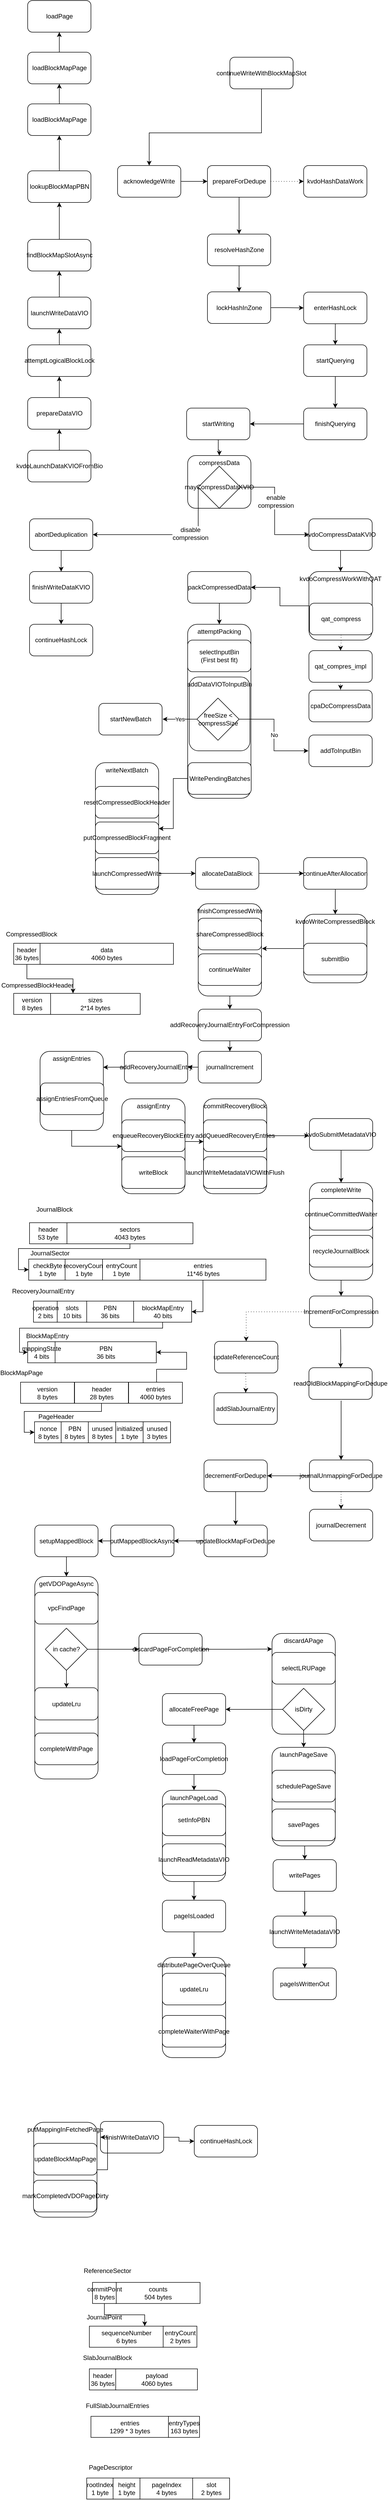<mxfile version="10.7.7" type="device"><diagram id="RDL8sJ8V47Sl2prdK3e2" name="Page-1"><mxGraphModel dx="996" dy="1695" grid="0" gridSize="10" guides="1" tooltips="1" connect="1" arrows="1" fold="1" page="1" pageScale="1" pageWidth="850" pageHeight="1100" math="0" shadow="0"><root><mxCell id="0"/><mxCell id="1" parent="0"/><mxCell id="4HXki4Mk6BSPOt6sAFhy-60" value="distributePageOverQueue" style="rounded=1;whiteSpace=wrap;html=1;verticalAlign=top;" parent="1" vertex="1"><mxGeometry x="312" y="3078.5" width="120" height="190" as="geometry"/></mxCell><mxCell id="e0pd3um_Bq-52S50TCjw-4" style="edgeStyle=orthogonalEdgeStyle;rounded=0;orthogonalLoop=1;jettySize=auto;html=1;exitX=0.5;exitY=1;exitDx=0;exitDy=0;entryX=0.5;entryY=0;entryDx=0;entryDy=0;" parent="1" source="4HXki4Mk6BSPOt6sAFhy-49" target="4HXki4Mk6BSPOt6sAFhy-43" edge="1"><mxGeometry relative="1" as="geometry"/></mxCell><mxCell id="4HXki4Mk6BSPOt6sAFhy-49" value="launchPageSave" style="rounded=1;whiteSpace=wrap;html=1;verticalAlign=top;" parent="1" vertex="1"><mxGeometry x="520" y="2680" width="120" height="187" as="geometry"/></mxCell><mxCell id="0_PJwBlI_D8WPqBjyvhW-7" value="attemptPacking" style="rounded=1;whiteSpace=wrap;html=1;verticalAlign=top;" parent="1" vertex="1"><mxGeometry x="360" y="550" width="120" height="330" as="geometry"/></mxCell><mxCell id="CdujZDVimINYZPGXm8qM-22" value="data&lt;br&gt;4060 bytes&lt;br&gt;" style="rounded=0;whiteSpace=wrap;html=1;" parent="1" vertex="1"><mxGeometry x="80" y="1155" width="253" height="40" as="geometry"/></mxCell><mxCell id="0_PJwBlI_D8WPqBjyvhW-10" value="kvdoCompressWorkWithQAT&lt;br&gt;" style="rounded=1;whiteSpace=wrap;html=1;verticalAlign=top;" parent="1" vertex="1"><mxGeometry x="590" y="450" width="120" height="130" as="geometry"/></mxCell><mxCell id="0_PJwBlI_D8WPqBjyvhW-73" value="writeNextBatch" style="rounded=1;whiteSpace=wrap;html=1;verticalAlign=top;" parent="1" vertex="1"><mxGeometry x="185" y="812.5" width="120" height="250" as="geometry"/></mxCell><mxCell id="0_PJwBlI_D8WPqBjyvhW-26" style="edgeStyle=orthogonalEdgeStyle;rounded=0;orthogonalLoop=1;jettySize=auto;html=1;exitX=0.5;exitY=1;exitDx=0;exitDy=0;" parent="1" source="0_PJwBlI_D8WPqBjyvhW-1" target="0_PJwBlI_D8WPqBjyvhW-2" edge="1"><mxGeometry relative="1" as="geometry"/></mxCell><mxCell id="0_PJwBlI_D8WPqBjyvhW-1" value="startWriting" style="rounded=1;whiteSpace=wrap;html=1;" parent="1" vertex="1"><mxGeometry x="358" y="140" width="120" height="60" as="geometry"/></mxCell><mxCell id="0_PJwBlI_D8WPqBjyvhW-2" value="compressData" style="rounded=1;whiteSpace=wrap;html=1;verticalAlign=top;" parent="1" vertex="1"><mxGeometry x="360" y="230" width="120" height="100" as="geometry"/></mxCell><mxCell id="0_PJwBlI_D8WPqBjyvhW-28" style="edgeStyle=orthogonalEdgeStyle;rounded=0;orthogonalLoop=1;jettySize=auto;html=1;exitX=1;exitY=0.5;exitDx=0;exitDy=0;entryX=0;entryY=0.5;entryDx=0;entryDy=0;" parent="1" source="0_PJwBlI_D8WPqBjyvhW-4" target="0_PJwBlI_D8WPqBjyvhW-11" edge="1"><mxGeometry relative="1" as="geometry"/></mxCell><mxCell id="0_PJwBlI_D8WPqBjyvhW-68" value="enable&lt;br&gt;compression&lt;br&gt;" style="text;html=1;resizable=0;points=[];align=center;verticalAlign=middle;labelBackgroundColor=#ffffff;" parent="0_PJwBlI_D8WPqBjyvhW-28" vertex="1" connectable="0"><mxGeometry x="-0.169" y="2" relative="1" as="geometry"><mxPoint as="offset"/></mxGeometry></mxCell><mxCell id="0_PJwBlI_D8WPqBjyvhW-29" style="edgeStyle=orthogonalEdgeStyle;rounded=0;orthogonalLoop=1;jettySize=auto;html=1;exitX=0;exitY=0.5;exitDx=0;exitDy=0;entryX=1;entryY=0.5;entryDx=0;entryDy=0;" parent="1" source="0_PJwBlI_D8WPqBjyvhW-4" target="0_PJwBlI_D8WPqBjyvhW-6" edge="1"><mxGeometry relative="1" as="geometry"><Array as="points"><mxPoint x="350" y="380"/><mxPoint x="350" y="380"/></Array></mxGeometry></mxCell><mxCell id="0_PJwBlI_D8WPqBjyvhW-67" value="disable&lt;br&gt;compression" style="text;html=1;resizable=0;points=[];align=center;verticalAlign=middle;labelBackgroundColor=#ffffff;" parent="0_PJwBlI_D8WPqBjyvhW-29" vertex="1" connectable="0"><mxGeometry x="-0.276" y="-2" relative="1" as="geometry"><mxPoint as="offset"/></mxGeometry></mxCell><mxCell id="0_PJwBlI_D8WPqBjyvhW-4" value="mayCompressDataKVIO&lt;br&gt;" style="rhombus;whiteSpace=wrap;html=1;" parent="1" vertex="1"><mxGeometry x="380" y="250" width="80" height="80" as="geometry"/></mxCell><mxCell id="0_PJwBlI_D8WPqBjyvhW-5" value="continueHashLock" style="rounded=1;whiteSpace=wrap;html=1;" parent="1" vertex="1"><mxGeometry x="60" y="550" width="120" height="60" as="geometry"/></mxCell><mxCell id="0_PJwBlI_D8WPqBjyvhW-39" value="" style="edgeStyle=orthogonalEdgeStyle;rounded=0;orthogonalLoop=1;jettySize=auto;html=1;" parent="1" source="0_PJwBlI_D8WPqBjyvhW-6" target="0_PJwBlI_D8WPqBjyvhW-18" edge="1"><mxGeometry relative="1" as="geometry"/></mxCell><mxCell id="0_PJwBlI_D8WPqBjyvhW-6" value="abortDeduplication" style="rounded=1;whiteSpace=wrap;html=1;" parent="1" vertex="1"><mxGeometry x="60" y="350" width="120" height="60" as="geometry"/></mxCell><mxCell id="0_PJwBlI_D8WPqBjyvhW-47" value="" style="edgeStyle=orthogonalEdgeStyle;rounded=0;orthogonalLoop=1;jettySize=auto;html=1;targetPerimeterSpacing=1;dashed=1;dashPattern=1 4;" parent="1" source="0_PJwBlI_D8WPqBjyvhW-8" target="0_PJwBlI_D8WPqBjyvhW-15" edge="1"><mxGeometry relative="1" as="geometry"/></mxCell><mxCell id="0_PJwBlI_D8WPqBjyvhW-8" value="qat_compres_impl" style="rounded=1;whiteSpace=wrap;html=1;" parent="1" vertex="1"><mxGeometry x="590" y="600" width="120" height="60" as="geometry"/></mxCell><mxCell id="0_PJwBlI_D8WPqBjyvhW-46" value="" style="edgeStyle=orthogonalEdgeStyle;rounded=0;orthogonalLoop=1;jettySize=auto;html=1;dashed=1;dashPattern=1 4;" parent="1" source="0_PJwBlI_D8WPqBjyvhW-9" target="0_PJwBlI_D8WPqBjyvhW-8" edge="1"><mxGeometry relative="1" as="geometry"/></mxCell><mxCell id="0_PJwBlI_D8WPqBjyvhW-9" value="qat_compress" style="rounded=1;whiteSpace=wrap;html=1;" parent="1" vertex="1"><mxGeometry x="591" y="510" width="120" height="60" as="geometry"/></mxCell><mxCell id="0_PJwBlI_D8WPqBjyvhW-38" style="edgeStyle=orthogonalEdgeStyle;rounded=0;orthogonalLoop=1;jettySize=auto;html=1;exitX=0;exitY=0.5;exitDx=0;exitDy=0;" parent="1" source="0_PJwBlI_D8WPqBjyvhW-10" target="0_PJwBlI_D8WPqBjyvhW-16" edge="1"><mxGeometry relative="1" as="geometry"/></mxCell><mxCell id="0_PJwBlI_D8WPqBjyvhW-30" value="" style="edgeStyle=orthogonalEdgeStyle;rounded=0;orthogonalLoop=1;jettySize=auto;html=1;" parent="1" source="0_PJwBlI_D8WPqBjyvhW-11" target="0_PJwBlI_D8WPqBjyvhW-10" edge="1"><mxGeometry relative="1" as="geometry"/></mxCell><mxCell id="0_PJwBlI_D8WPqBjyvhW-11" value="kvdoCompressDataKVIO" style="rounded=1;whiteSpace=wrap;html=1;" parent="1" vertex="1"><mxGeometry x="590" y="350" width="120" height="60" as="geometry"/></mxCell><mxCell id="0_PJwBlI_D8WPqBjyvhW-15" value="cpaDcCompressData" style="rounded=1;whiteSpace=wrap;html=1;" parent="1" vertex="1"><mxGeometry x="590" y="675" width="120" height="60" as="geometry"/></mxCell><mxCell id="0_PJwBlI_D8WPqBjyvhW-48" value="" style="edgeStyle=orthogonalEdgeStyle;rounded=0;orthogonalLoop=1;jettySize=auto;html=1;" parent="1" source="0_PJwBlI_D8WPqBjyvhW-16" target="0_PJwBlI_D8WPqBjyvhW-7" edge="1"><mxGeometry relative="1" as="geometry"/></mxCell><mxCell id="0_PJwBlI_D8WPqBjyvhW-16" value="packCompressedData" style="rounded=1;whiteSpace=wrap;html=1;" parent="1" vertex="1"><mxGeometry x="360" y="450" width="120" height="60" as="geometry"/></mxCell><mxCell id="0_PJwBlI_D8WPqBjyvhW-40" value="" style="edgeStyle=orthogonalEdgeStyle;rounded=0;orthogonalLoop=1;jettySize=auto;html=1;" parent="1" source="0_PJwBlI_D8WPqBjyvhW-18" target="0_PJwBlI_D8WPqBjyvhW-5" edge="1"><mxGeometry relative="1" as="geometry"/></mxCell><mxCell id="0_PJwBlI_D8WPqBjyvhW-18" value="finishWriteDataKVIO" style="rounded=1;whiteSpace=wrap;html=1;" parent="1" vertex="1"><mxGeometry x="60" y="450" width="120" height="60" as="geometry"/></mxCell><mxCell id="0_PJwBlI_D8WPqBjyvhW-21" value="selectInputBin&lt;br&gt;(First best fit)&lt;br&gt;" style="rounded=1;whiteSpace=wrap;html=1;" parent="1" vertex="1"><mxGeometry x="360" y="580" width="120" height="60" as="geometry"/></mxCell><mxCell id="0_PJwBlI_D8WPqBjyvhW-24" value="addDataVIOToInputBin" style="rounded=1;whiteSpace=wrap;html=1;verticalAlign=top;" parent="1" vertex="1"><mxGeometry x="363" y="650" width="115" height="140" as="geometry"/></mxCell><mxCell id="0_PJwBlI_D8WPqBjyvhW-51" value="startNewBatch" style="rounded=1;whiteSpace=wrap;html=1;" parent="1" vertex="1"><mxGeometry x="191.5" y="700" width="120" height="60" as="geometry"/></mxCell><mxCell id="0_PJwBlI_D8WPqBjyvhW-63" value="No" style="edgeStyle=orthogonalEdgeStyle;rounded=0;orthogonalLoop=1;jettySize=auto;html=1;targetPerimeterSpacing=1;" parent="1" source="0_PJwBlI_D8WPqBjyvhW-52" target="0_PJwBlI_D8WPqBjyvhW-53" edge="1"><mxGeometry relative="1" as="geometry"/></mxCell><mxCell id="0_PJwBlI_D8WPqBjyvhW-64" value="Yes" style="edgeStyle=orthogonalEdgeStyle;rounded=0;orthogonalLoop=1;jettySize=auto;html=1;targetPerimeterSpacing=1;" parent="1" source="0_PJwBlI_D8WPqBjyvhW-52" target="0_PJwBlI_D8WPqBjyvhW-51" edge="1"><mxGeometry relative="1" as="geometry"/></mxCell><mxCell id="0_PJwBlI_D8WPqBjyvhW-52" value="freeSize &amp;lt; compressSize" style="rhombus;whiteSpace=wrap;html=1;" parent="1" vertex="1"><mxGeometry x="377.5" y="690" width="80" height="80" as="geometry"/></mxCell><mxCell id="0_PJwBlI_D8WPqBjyvhW-53" value="addToInputBin" style="rounded=1;whiteSpace=wrap;html=1;" parent="1" vertex="1"><mxGeometry x="590" y="760" width="120" height="60" as="geometry"/></mxCell><mxCell id="CdujZDVimINYZPGXm8qM-27" value="" style="edgeStyle=orthogonalEdgeStyle;rounded=0;orthogonalLoop=1;jettySize=auto;html=1;" parent="1" source="0_PJwBlI_D8WPqBjyvhW-54" target="0_PJwBlI_D8WPqBjyvhW-73" edge="1"><mxGeometry relative="1" as="geometry"/></mxCell><mxCell id="0_PJwBlI_D8WPqBjyvhW-54" value="WritePendingBatches" style="rounded=1;whiteSpace=wrap;html=1;" parent="1" vertex="1"><mxGeometry x="360.5" y="812.5" width="120" height="60" as="geometry"/></mxCell><mxCell id="0_PJwBlI_D8WPqBjyvhW-70" value="putCompressedBlockFragment" style="rounded=1;whiteSpace=wrap;html=1;" parent="1" vertex="1"><mxGeometry x="185" y="925" width="120" height="60" as="geometry"/></mxCell><mxCell id="CdujZDVimINYZPGXm8qM-28" value="" style="edgeStyle=orthogonalEdgeStyle;rounded=0;orthogonalLoop=1;jettySize=auto;html=1;" parent="1" source="0_PJwBlI_D8WPqBjyvhW-74" target="CdujZDVimINYZPGXm8qM-1" edge="1"><mxGeometry relative="1" as="geometry"/></mxCell><mxCell id="0_PJwBlI_D8WPqBjyvhW-74" value="launchCompressedWrite" style="rounded=1;whiteSpace=wrap;html=1;" parent="1" vertex="1"><mxGeometry x="185" y="992.5" width="120" height="60" as="geometry"/></mxCell><mxCell id="0_PJwBlI_D8WPqBjyvhW-75" value="resetCompressedBlockHeader" style="rounded=1;whiteSpace=wrap;html=1;" parent="1" vertex="1"><mxGeometry x="185" y="857.5" width="120" height="60" as="geometry"/></mxCell><mxCell id="CdujZDVimINYZPGXm8qM-30" value="" style="edgeStyle=orthogonalEdgeStyle;rounded=0;orthogonalLoop=1;jettySize=auto;html=1;entryX=0;entryY=0.5;entryDx=0;entryDy=0;entryPerimeter=0;" parent="1" source="CdujZDVimINYZPGXm8qM-1" target="CdujZDVimINYZPGXm8qM-3" edge="1"><mxGeometry relative="1" as="geometry"><mxPoint x="575" y="1022.5" as="targetPoint"/></mxGeometry></mxCell><mxCell id="CdujZDVimINYZPGXm8qM-1" value="allocateDataBlock" style="rounded=1;whiteSpace=wrap;html=1;" parent="1" vertex="1"><mxGeometry x="375" y="992.5" width="120" height="60" as="geometry"/></mxCell><mxCell id="CdujZDVimINYZPGXm8qM-31" value="" style="edgeStyle=orthogonalEdgeStyle;rounded=0;orthogonalLoop=1;jettySize=auto;html=1;" parent="1" source="CdujZDVimINYZPGXm8qM-3" target="CdujZDVimINYZPGXm8qM-5" edge="1"><mxGeometry relative="1" as="geometry"/></mxCell><mxCell id="CdujZDVimINYZPGXm8qM-3" value="continueAfterAllocation" style="rounded=1;whiteSpace=wrap;html=1;" parent="1" vertex="1"><mxGeometry x="580" y="992.5" width="120" height="60" as="geometry"/></mxCell><mxCell id="CdujZDVimINYZPGXm8qM-32" value="" style="edgeStyle=orthogonalEdgeStyle;rounded=0;orthogonalLoop=1;jettySize=auto;html=1;entryX=1.008;entryY=0.486;entryDx=0;entryDy=0;entryPerimeter=0;" parent="1" source="CdujZDVimINYZPGXm8qM-5" target="CdujZDVimINYZPGXm8qM-8" edge="1"><mxGeometry relative="1" as="geometry"/></mxCell><mxCell id="CdujZDVimINYZPGXm8qM-5" value="kvdoWriteCompressedBlock" style="rounded=1;whiteSpace=wrap;html=1;verticalAlign=top;" parent="1" vertex="1"><mxGeometry x="580" y="1100" width="120" height="130" as="geometry"/></mxCell><mxCell id="CdujZDVimINYZPGXm8qM-6" value="submitBio" style="rounded=1;whiteSpace=wrap;html=1;" parent="1" vertex="1"><mxGeometry x="580" y="1155" width="120" height="60" as="geometry"/></mxCell><mxCell id="tgzKCgQfp2YcIK9nspHn-66" style="edgeStyle=orthogonalEdgeStyle;rounded=0;orthogonalLoop=1;jettySize=auto;html=1;exitX=0.5;exitY=1;exitDx=0;exitDy=0;fontSize=12;" parent="1" source="CdujZDVimINYZPGXm8qM-8" target="CdujZDVimINYZPGXm8qM-11" edge="1"><mxGeometry relative="1" as="geometry"/></mxCell><mxCell id="CdujZDVimINYZPGXm8qM-8" value="finishCompressedWrite" style="rounded=1;whiteSpace=wrap;html=1;verticalAlign=top;" parent="1" vertex="1"><mxGeometry x="380" y="1080" width="120" height="175" as="geometry"/></mxCell><mxCell id="tgzKCgQfp2YcIK9nspHn-67" style="edgeStyle=orthogonalEdgeStyle;rounded=0;orthogonalLoop=1;jettySize=auto;html=1;exitX=0.5;exitY=1;exitDx=0;exitDy=0;fontSize=12;" parent="1" source="CdujZDVimINYZPGXm8qM-11" target="CdujZDVimINYZPGXm8qM-12" edge="1"><mxGeometry relative="1" as="geometry"/></mxCell><mxCell id="CdujZDVimINYZPGXm8qM-11" value="addRecoveryJournalEntryForCompression" style="rounded=1;whiteSpace=wrap;html=1;" parent="1" vertex="1"><mxGeometry x="380" y="1280" width="120" height="60" as="geometry"/></mxCell><mxCell id="tgzKCgQfp2YcIK9nspHn-68" style="edgeStyle=orthogonalEdgeStyle;rounded=0;orthogonalLoop=1;jettySize=auto;html=1;exitX=0;exitY=0.5;exitDx=0;exitDy=0;fontSize=12;" parent="1" source="CdujZDVimINYZPGXm8qM-12" target="CdujZDVimINYZPGXm8qM-13" edge="1"><mxGeometry relative="1" as="geometry"/></mxCell><mxCell id="CdujZDVimINYZPGXm8qM-12" value="journalIncrement" style="rounded=1;whiteSpace=wrap;html=1;" parent="1" vertex="1"><mxGeometry x="380" y="1360" width="120" height="60" as="geometry"/></mxCell><mxCell id="tgzKCgQfp2YcIK9nspHn-69" value="" style="edgeStyle=orthogonalEdgeStyle;rounded=0;orthogonalLoop=1;jettySize=auto;html=1;fontSize=12;entryX=0.998;entryY=0.201;entryDx=0;entryDy=0;entryPerimeter=0;" parent="1" source="CdujZDVimINYZPGXm8qM-13" target="tgzKCgQfp2YcIK9nspHn-1" edge="1"><mxGeometry relative="1" as="geometry"/></mxCell><mxCell id="CdujZDVimINYZPGXm8qM-13" value="addRecoveryJournalEntry" style="rounded=1;whiteSpace=wrap;html=1;" parent="1" vertex="1"><mxGeometry x="240" y="1360" width="120" height="60" as="geometry"/></mxCell><mxCell id="CdujZDVimINYZPGXm8qM-14" value="version&lt;br&gt;8 bytes&lt;br&gt;" style="rounded=0;whiteSpace=wrap;html=1;" parent="1" vertex="1"><mxGeometry x="30" y="1250" width="70" height="40" as="geometry"/></mxCell><mxCell id="CdujZDVimINYZPGXm8qM-19" value="sizes&lt;br&gt;2*14 bytes&lt;br&gt;" style="rounded=0;whiteSpace=wrap;html=1;" parent="1" vertex="1"><mxGeometry x="100" y="1250" width="170" height="40" as="geometry"/></mxCell><mxCell id="CdujZDVimINYZPGXm8qM-24" style="edgeStyle=orthogonalEdgeStyle;rounded=0;orthogonalLoop=1;jettySize=auto;html=1;exitX=0.5;exitY=1;exitDx=0;exitDy=0;entryX=0.25;entryY=0;entryDx=0;entryDy=0;" parent="1" source="CdujZDVimINYZPGXm8qM-21" target="CdujZDVimINYZPGXm8qM-19" edge="1"><mxGeometry relative="1" as="geometry"/></mxCell><mxCell id="CdujZDVimINYZPGXm8qM-21" value="header&lt;br&gt;36 bytes&lt;br&gt;" style="rounded=0;whiteSpace=wrap;html=1;" parent="1" vertex="1"><mxGeometry x="30" y="1155" width="50" height="40" as="geometry"/></mxCell><mxCell id="CdujZDVimINYZPGXm8qM-10" value="shareCompressedBlock" style="rounded=1;whiteSpace=wrap;html=1;" parent="1" vertex="1"><mxGeometry x="380" y="1107.5" width="120" height="60" as="geometry"/></mxCell><mxCell id="CdujZDVimINYZPGXm8qM-26" value="continueWaiter" style="rounded=1;whiteSpace=wrap;html=1;" parent="1" vertex="1"><mxGeometry x="380" y="1175" width="120" height="60" as="geometry"/></mxCell><mxCell id="tgzKCgQfp2YcIK9nspHn-1" value="assignEntries" style="rounded=1;whiteSpace=wrap;html=1;verticalAlign=top;" parent="1" vertex="1"><mxGeometry x="80" y="1360" width="120" height="150" as="geometry"/></mxCell><mxCell id="tgzKCgQfp2YcIK9nspHn-2" value="assignEntry" style="rounded=1;whiteSpace=wrap;html=1;align=center;verticalAlign=top;" parent="1" vertex="1"><mxGeometry x="235" y="1450" width="120" height="180" as="geometry"/></mxCell><mxCell id="tgzKCgQfp2YcIK9nspHn-3" value="writeBlock" style="rounded=1;whiteSpace=wrap;html=1;" parent="1" vertex="1"><mxGeometry x="235" y="1560" width="120" height="60" as="geometry"/></mxCell><mxCell id="tgzKCgQfp2YcIK9nspHn-74" style="edgeStyle=orthogonalEdgeStyle;rounded=0;orthogonalLoop=1;jettySize=auto;html=1;exitX=1;exitY=0.75;exitDx=0;exitDy=0;entryX=0;entryY=0.451;entryDx=0;entryDy=0;entryPerimeter=0;fontSize=12;" parent="1" source="tgzKCgQfp2YcIK9nspHn-5" target="tgzKCgQfp2YcIK9nspHn-9" edge="1"><mxGeometry relative="1" as="geometry"><Array as="points"><mxPoint x="355" y="1531"/><mxPoint x="370" y="1531"/></Array></mxGeometry></mxCell><mxCell id="tgzKCgQfp2YcIK9nspHn-5" value="enqueueRecoveryBlockEntry" style="rounded=1;whiteSpace=wrap;html=1;" parent="1" vertex="1"><mxGeometry x="235" y="1490" width="120" height="60" as="geometry"/></mxCell><mxCell id="tgzKCgQfp2YcIK9nspHn-9" value="commitRecoveryBlock" style="rounded=1;whiteSpace=wrap;html=1;verticalAlign=top;" parent="1" vertex="1"><mxGeometry x="390" y="1450" width="120" height="180" as="geometry"/></mxCell><mxCell id="tgzKCgQfp2YcIK9nspHn-10" value="launchWriteMetadataVIOWithFlush" style="rounded=1;whiteSpace=wrap;html=1;" parent="1" vertex="1"><mxGeometry x="390" y="1560" width="120" height="60" as="geometry"/></mxCell><mxCell id="tgzKCgQfp2YcIK9nspHn-113" value="" style="edgeStyle=orthogonalEdgeStyle;rounded=0;orthogonalLoop=1;jettySize=auto;html=1;fontSize=12;" parent="1" source="tgzKCgQfp2YcIK9nspHn-12" target="tgzKCgQfp2YcIK9nspHn-47" edge="1"><mxGeometry relative="1" as="geometry"/></mxCell><mxCell id="tgzKCgQfp2YcIK9nspHn-12" value="kvdoSubmitMetadataVIO" style="rounded=1;whiteSpace=wrap;html=1;" parent="1" vertex="1"><mxGeometry x="591" y="1487.5" width="120" height="60" as="geometry"/></mxCell><mxCell id="tgzKCgQfp2YcIK9nspHn-112" value="" style="edgeStyle=orthogonalEdgeStyle;rounded=0;orthogonalLoop=1;jettySize=auto;html=1;fontSize=12;" parent="1" source="tgzKCgQfp2YcIK9nspHn-13" edge="1"><mxGeometry relative="1" as="geometry"><mxPoint x="590" y="1520" as="targetPoint"/></mxGeometry></mxCell><mxCell id="tgzKCgQfp2YcIK9nspHn-13" value="addQueuedRecoveryEntries" style="rounded=1;whiteSpace=wrap;html=1;" parent="1" vertex="1"><mxGeometry x="390" y="1490" width="120" height="60" as="geometry"/></mxCell><mxCell id="tgzKCgQfp2YcIK9nspHn-14" value="PBN&lt;br&gt;36 bits&lt;br&gt;" style="rounded=0;whiteSpace=wrap;html=1;" parent="1" vertex="1"><mxGeometry x="108.5" y="1910.7" width="192" height="40" as="geometry"/></mxCell><mxCell id="tgzKCgQfp2YcIK9nspHn-15" value="mappingState&lt;br&gt;4 bits&lt;br&gt;" style="rounded=0;whiteSpace=wrap;html=1;" parent="1" vertex="1"><mxGeometry x="56.5" y="1910.7" width="52" height="40" as="geometry"/></mxCell><mxCell id="tgzKCgQfp2YcIK9nspHn-27" style="edgeStyle=orthogonalEdgeStyle;rounded=0;orthogonalLoop=1;jettySize=auto;html=1;exitX=0.5;exitY=1;exitDx=0;exitDy=0;entryX=0;entryY=0.5;entryDx=0;entryDy=0;" parent="1" source="tgzKCgQfp2YcIK9nspHn-18" target="tgzKCgQfp2YcIK9nspHn-15" edge="1"><mxGeometry relative="1" as="geometry"><Array as="points"><mxPoint x="313" y="1885"/><mxPoint x="41" y="1885"/><mxPoint x="41" y="1931"/></Array></mxGeometry></mxCell><mxCell id="tgzKCgQfp2YcIK9nspHn-18" value="blockMapEntry&lt;br&gt;40 bits&lt;br&gt;" style="rounded=0;whiteSpace=wrap;html=1;" parent="1" vertex="1"><mxGeometry x="257.5" y="1833.7" width="110" height="40" as="geometry"/></mxCell><mxCell id="tgzKCgQfp2YcIK9nspHn-20" value="PBN&lt;br&gt;36 bits&lt;br&gt;" style="rounded=0;whiteSpace=wrap;html=1;" parent="1" vertex="1"><mxGeometry x="167.5" y="1833.7" width="90" height="40" as="geometry"/></mxCell><mxCell id="tgzKCgQfp2YcIK9nspHn-24" value="slots&lt;br&gt;10 bits&lt;br&gt;" style="rounded=0;whiteSpace=wrap;html=1;" parent="1" vertex="1"><mxGeometry x="112.5" y="1833.7" width="56" height="40" as="geometry"/></mxCell><mxCell id="tgzKCgQfp2YcIK9nspHn-25" value="operation&lt;br&gt;2 bits&lt;br&gt;" style="rounded=0;whiteSpace=wrap;html=1;" parent="1" vertex="1"><mxGeometry x="67.5" y="1833.7" width="45" height="40" as="geometry"/></mxCell><mxCell id="tgzKCgQfp2YcIK9nspHn-70" value="" style="edgeStyle=orthogonalEdgeStyle;rounded=0;orthogonalLoop=1;jettySize=auto;html=1;fontSize=12;exitX=0.5;exitY=1;exitDx=0;exitDy=0;" parent="1" source="tgzKCgQfp2YcIK9nspHn-1" target="tgzKCgQfp2YcIK9nspHn-2" edge="1"><mxGeometry relative="1" as="geometry"/></mxCell><mxCell id="tgzKCgQfp2YcIK9nspHn-30" value="assignEntriesFromQueue" style="rounded=1;whiteSpace=wrap;html=1;" parent="1" vertex="1"><mxGeometry x="81" y="1420" width="120" height="60" as="geometry"/></mxCell><mxCell id="tgzKCgQfp2YcIK9nspHn-31" value="RecoveryJournalEntry" style="text;html=1;strokeColor=none;fillColor=none;align=center;verticalAlign=middle;whiteSpace=wrap;rounded=0;fontSize=12;" parent="1" vertex="1"><mxGeometry x="65.5" y="1805" width="40" height="20" as="geometry"/></mxCell><mxCell id="tgzKCgQfp2YcIK9nspHn-32" value="BlockMapEntry" style="text;html=1;strokeColor=none;fillColor=none;align=center;verticalAlign=middle;whiteSpace=wrap;rounded=0;fontSize=12;" parent="1" vertex="1"><mxGeometry x="74" y="1890.2" width="40" height="20" as="geometry"/></mxCell><mxCell id="tgzKCgQfp2YcIK9nspHn-33" value="checkByte&lt;br&gt;1 byte&lt;br&gt;" style="rounded=0;whiteSpace=wrap;html=1;" parent="1" vertex="1"><mxGeometry x="58.5" y="1754" width="71" height="40" as="geometry"/></mxCell><mxCell id="tgzKCgQfp2YcIK9nspHn-34" value="recoveryCount&lt;br&gt;1 byte&lt;br&gt;" style="rounded=0;whiteSpace=wrap;html=1;" parent="1" vertex="1"><mxGeometry x="127.5" y="1754" width="71" height="40" as="geometry"/></mxCell><mxCell id="tgzKCgQfp2YcIK9nspHn-36" value="entryCount&lt;br&gt;1 byte&lt;br&gt;" style="rounded=0;whiteSpace=wrap;html=1;" parent="1" vertex="1"><mxGeometry x="198.5" y="1754" width="71" height="40" as="geometry"/></mxCell><mxCell id="tgzKCgQfp2YcIK9nspHn-65" style="edgeStyle=orthogonalEdgeStyle;rounded=0;orthogonalLoop=1;jettySize=auto;html=1;exitX=0.5;exitY=1;exitDx=0;exitDy=0;fontSize=12;entryX=1;entryY=0.5;entryDx=0;entryDy=0;" parent="1" source="tgzKCgQfp2YcIK9nspHn-38" target="tgzKCgQfp2YcIK9nspHn-18" edge="1"><mxGeometry relative="1" as="geometry"><Array as="points"><mxPoint x="389" y="1854"/></Array></mxGeometry></mxCell><mxCell id="tgzKCgQfp2YcIK9nspHn-38" value="entries&lt;br&gt;11*46 bytes&lt;br&gt;" style="rounded=0;whiteSpace=wrap;html=1;" parent="1" vertex="1"><mxGeometry x="269.5" y="1754" width="239" height="40" as="geometry"/></mxCell><mxCell id="tgzKCgQfp2YcIK9nspHn-40" value="JournalSector" style="text;html=1;strokeColor=none;fillColor=none;align=center;verticalAlign=middle;whiteSpace=wrap;rounded=0;fontSize=12;" parent="1" vertex="1"><mxGeometry x="78" y="1737" width="42" height="12" as="geometry"/></mxCell><mxCell id="tgzKCgQfp2YcIK9nspHn-41" value="header&lt;br&gt;53 byte&lt;br&gt;" style="rounded=0;whiteSpace=wrap;html=1;" parent="1" vertex="1"><mxGeometry x="60" y="1685" width="71" height="40" as="geometry"/></mxCell><mxCell id="tgzKCgQfp2YcIK9nspHn-64" style="edgeStyle=orthogonalEdgeStyle;rounded=0;orthogonalLoop=1;jettySize=auto;html=1;entryX=0;entryY=0.5;entryDx=0;entryDy=0;fontSize=12;exitX=0.5;exitY=1;exitDx=0;exitDy=0;" parent="1" source="tgzKCgQfp2YcIK9nspHn-42" target="tgzKCgQfp2YcIK9nspHn-33" edge="1"><mxGeometry relative="1" as="geometry"><mxPoint x="250" y="1732" as="sourcePoint"/><Array as="points"><mxPoint x="251" y="1734"/><mxPoint x="39" y="1734"/><mxPoint x="39" y="1774"/></Array></mxGeometry></mxCell><mxCell id="tgzKCgQfp2YcIK9nspHn-42" value="sectors&lt;br&gt;4043 bytes&lt;br&gt;" style="rounded=0;whiteSpace=wrap;html=1;" parent="1" vertex="1"><mxGeometry x="131" y="1685" width="239" height="40" as="geometry"/></mxCell><mxCell id="tgzKCgQfp2YcIK9nspHn-43" value="JournalBlock" style="text;html=1;strokeColor=none;fillColor=none;align=center;verticalAlign=middle;whiteSpace=wrap;rounded=0;fontSize=12;" parent="1" vertex="1"><mxGeometry x="74.5" y="1650" width="65" height="20" as="geometry"/></mxCell><mxCell id="tgzKCgQfp2YcIK9nspHn-106" value="" style="edgeStyle=orthogonalEdgeStyle;rounded=0;orthogonalLoop=1;jettySize=auto;html=1;fontSize=12;" parent="1" source="tgzKCgQfp2YcIK9nspHn-47" target="tgzKCgQfp2YcIK9nspHn-49" edge="1"><mxGeometry relative="1" as="geometry"/></mxCell><mxCell id="tgzKCgQfp2YcIK9nspHn-47" value="completeWrite" style="rounded=1;whiteSpace=wrap;html=1;verticalAlign=top;" parent="1" vertex="1"><mxGeometry x="591" y="1609" width="120" height="185" as="geometry"/></mxCell><mxCell id="tgzKCgQfp2YcIK9nspHn-4" value="continueCommittedWaiter" style="rounded=1;whiteSpace=wrap;html=1;" parent="1" vertex="1"><mxGeometry x="591" y="1639" width="120" height="60" as="geometry"/></mxCell><mxCell id="tgzKCgQfp2YcIK9nspHn-48" value="recycleJournalBlock" style="rounded=1;whiteSpace=wrap;html=1;" parent="1" vertex="1"><mxGeometry x="591" y="1709" width="120" height="60" as="geometry"/></mxCell><mxCell id="tgzKCgQfp2YcIK9nspHn-107" value="" style="edgeStyle=orthogonalEdgeStyle;rounded=0;orthogonalLoop=1;jettySize=auto;html=1;fontSize=12;dashed=1;dashPattern=1 4;" parent="1" source="tgzKCgQfp2YcIK9nspHn-49" target="tgzKCgQfp2YcIK9nspHn-50" edge="1"><mxGeometry relative="1" as="geometry"/></mxCell><mxCell id="tgzKCgQfp2YcIK9nspHn-119" value="" style="edgeStyle=orthogonalEdgeStyle;rounded=0;orthogonalLoop=1;jettySize=auto;html=1;fontSize=12;entryX=0.5;entryY=0;entryDx=0;entryDy=0;" parent="1" target="tgzKCgQfp2YcIK9nspHn-53" edge="1"><mxGeometry relative="1" as="geometry"><mxPoint x="650" y="1887" as="sourcePoint"/><mxPoint x="651" y="1964.0" as="targetPoint"/></mxGeometry></mxCell><mxCell id="tgzKCgQfp2YcIK9nspHn-49" value="IncrementForCompression" style="rounded=1;whiteSpace=wrap;html=1;" parent="1" vertex="1"><mxGeometry x="591" y="1824" width="120" height="60" as="geometry"/></mxCell><mxCell id="tgzKCgQfp2YcIK9nspHn-108" value="" style="edgeStyle=orthogonalEdgeStyle;rounded=0;orthogonalLoop=1;jettySize=auto;html=1;fontSize=12;dashed=1;dashPattern=1 4;" parent="1" target="tgzKCgQfp2YcIK9nspHn-52" edge="1"><mxGeometry relative="1" as="geometry"><mxPoint x="470" y="1971" as="sourcePoint"/></mxGeometry></mxCell><mxCell id="tgzKCgQfp2YcIK9nspHn-50" value="updateReferenceCount" style="rounded=1;whiteSpace=wrap;html=1;" parent="1" vertex="1"><mxGeometry x="411" y="1910" width="120" height="60" as="geometry"/></mxCell><mxCell id="tgzKCgQfp2YcIK9nspHn-52" value="addSlabJournalEntry" style="rounded=1;whiteSpace=wrap;html=1;" parent="1" vertex="1"><mxGeometry x="410" y="2007.5" width="120" height="60" as="geometry"/></mxCell><mxCell id="tgzKCgQfp2YcIK9nspHn-105" value="" style="edgeStyle=orthogonalEdgeStyle;rounded=0;orthogonalLoop=1;jettySize=auto;html=1;fontSize=12;exitX=0.509;exitY=1.04;exitDx=0;exitDy=0;exitPerimeter=0;" parent="1" source="tgzKCgQfp2YcIK9nspHn-53" target="tgzKCgQfp2YcIK9nspHn-54" edge="1"><mxGeometry relative="1" as="geometry"><mxPoint x="651" y="2023" as="sourcePoint"/></mxGeometry></mxCell><mxCell id="tgzKCgQfp2YcIK9nspHn-53" value="readOldBlockMappingForDedupe" style="rounded=1;whiteSpace=wrap;html=1;" parent="1" vertex="1"><mxGeometry x="590" y="1960" width="120" height="60" as="geometry"/></mxCell><mxCell id="tgzKCgQfp2YcIK9nspHn-104" value="" style="edgeStyle=orthogonalEdgeStyle;rounded=0;orthogonalLoop=1;jettySize=auto;html=1;fontSize=12;entryX=1;entryY=0.5;entryDx=0;entryDy=0;" parent="1" source="tgzKCgQfp2YcIK9nspHn-54" target="tgzKCgQfp2YcIK9nspHn-80" edge="1"><mxGeometry relative="1" as="geometry"><mxPoint x="321.0" y="2224" as="targetPoint"/></mxGeometry></mxCell><mxCell id="tgzKCgQfp2YcIK9nspHn-115" value="" style="edgeStyle=orthogonalEdgeStyle;rounded=0;orthogonalLoop=1;jettySize=auto;html=1;fontSize=12;dashed=1;dashPattern=1 4;" parent="1" source="tgzKCgQfp2YcIK9nspHn-54" target="tgzKCgQfp2YcIK9nspHn-114" edge="1"><mxGeometry relative="1" as="geometry"/></mxCell><mxCell id="tgzKCgQfp2YcIK9nspHn-54" value="journalUnmappingForDedupe" style="rounded=1;whiteSpace=wrap;html=1;" parent="1" vertex="1"><mxGeometry x="591" y="2135" width="120" height="60" as="geometry"/></mxCell><mxCell id="tgzKCgQfp2YcIK9nspHn-96" value="" style="edgeStyle=orthogonalEdgeStyle;rounded=0;orthogonalLoop=1;jettySize=auto;html=1;fontSize=12;entryX=1;entryY=0.5;entryDx=0;entryDy=0;" parent="1" source="tgzKCgQfp2YcIK9nspHn-58" target="tgzKCgQfp2YcIK9nspHn-81" edge="1"><mxGeometry relative="1" as="geometry"><mxPoint x="337" y="2288" as="targetPoint"/></mxGeometry></mxCell><mxCell id="tgzKCgQfp2YcIK9nspHn-58" value="updateBlockMapForDedupe" style="rounded=1;whiteSpace=wrap;html=1;" parent="1" vertex="1"><mxGeometry x="391" y="2258.5" width="120" height="60" as="geometry"/></mxCell><mxCell id="tgzKCgQfp2YcIK9nspHn-100" value="" style="edgeStyle=orthogonalEdgeStyle;rounded=0;orthogonalLoop=1;jettySize=auto;html=1;fontSize=12;" parent="1" source="tgzKCgQfp2YcIK9nspHn-59" target="tgzKCgQfp2YcIK9nspHn-77" edge="1"><mxGeometry relative="1" as="geometry"/></mxCell><mxCell id="tgzKCgQfp2YcIK9nspHn-59" value="finishWriteDataVIO" style="rounded=1;whiteSpace=wrap;html=1;" parent="1" vertex="1"><mxGeometry x="194.5" y="3389.5" width="120" height="60" as="geometry"/></mxCell><mxCell id="tgzKCgQfp2YcIK9nspHn-77" value="continueHashLock" style="rounded=1;whiteSpace=wrap;html=1;" parent="1" vertex="1"><mxGeometry x="372.5" y="3397.0" width="120" height="60" as="geometry"/></mxCell><mxCell id="tgzKCgQfp2YcIK9nspHn-101" value="" style="edgeStyle=orthogonalEdgeStyle;rounded=0;orthogonalLoop=1;jettySize=auto;html=1;fontSize=12;" parent="1" source="tgzKCgQfp2YcIK9nspHn-80" target="tgzKCgQfp2YcIK9nspHn-58" edge="1"><mxGeometry relative="1" as="geometry"/></mxCell><mxCell id="tgzKCgQfp2YcIK9nspHn-80" value="decrementForDedupe" style="rounded=1;whiteSpace=wrap;html=1;" parent="1" vertex="1"><mxGeometry x="391" y="2135" width="120" height="60" as="geometry"/></mxCell><mxCell id="4HXki4Mk6BSPOt6sAFhy-26" style="edgeStyle=orthogonalEdgeStyle;rounded=0;orthogonalLoop=1;jettySize=auto;html=1;exitX=0;exitY=0.5;exitDx=0;exitDy=0;entryX=1;entryY=0.5;entryDx=0;entryDy=0;" parent="1" source="tgzKCgQfp2YcIK9nspHn-81" target="4HXki4Mk6BSPOt6sAFhy-24" edge="1"><mxGeometry relative="1" as="geometry"/></mxCell><mxCell id="tgzKCgQfp2YcIK9nspHn-81" value="putMappedBlockAsync" style="rounded=1;whiteSpace=wrap;html=1;" parent="1" vertex="1"><mxGeometry x="214" y="2258.5" width="120" height="60" as="geometry"/></mxCell><mxCell id="tgzKCgQfp2YcIK9nspHn-99" value="" style="edgeStyle=orthogonalEdgeStyle;rounded=0;orthogonalLoop=1;jettySize=auto;html=1;fontSize=12;entryX=0;entryY=0.5;entryDx=0;entryDy=0;" parent="1" source="tgzKCgQfp2YcIK9nspHn-84" target="tgzKCgQfp2YcIK9nspHn-59" edge="1"><mxGeometry relative="1" as="geometry"><mxPoint x="231.5" y="3477.1" as="targetPoint"/></mxGeometry></mxCell><mxCell id="tgzKCgQfp2YcIK9nspHn-84" value="putMappingInFetchedPage" style="rounded=1;whiteSpace=wrap;html=1;verticalAlign=top;" parent="1" vertex="1"><mxGeometry x="68" y="3391.1" width="120" height="180" as="geometry"/></mxCell><mxCell id="tgzKCgQfp2YcIK9nspHn-85" value="getVDOPageAsync" style="rounded=1;whiteSpace=wrap;html=1;verticalAlign=top;" parent="1" vertex="1"><mxGeometry x="70" y="2356" width="120" height="384" as="geometry"/></mxCell><mxCell id="tgzKCgQfp2YcIK9nspHn-87" value="updateBlockMapPage" style="rounded=1;whiteSpace=wrap;html=1;" parent="1" vertex="1"><mxGeometry x="68" y="3431.1" width="120" height="60" as="geometry"/></mxCell><mxCell id="tgzKCgQfp2YcIK9nspHn-88" value="markCompletedVDOPageDirty" style="rounded=1;whiteSpace=wrap;html=1;" parent="1" vertex="1"><mxGeometry x="67.5" y="3501.1" width="120" height="60" as="geometry"/></mxCell><mxCell id="tgzKCgQfp2YcIK9nspHn-90" value="version&lt;br&gt;8 bytes&lt;br&gt;" style="rounded=0;whiteSpace=wrap;html=1;" parent="1" vertex="1"><mxGeometry x="43" y="1987.5" width="102" height="40" as="geometry"/></mxCell><mxCell id="4HXki4Mk6BSPOt6sAFhy-17" value="" style="edgeStyle=orthogonalEdgeStyle;rounded=0;orthogonalLoop=1;jettySize=auto;html=1;entryX=0;entryY=0.5;entryDx=0;entryDy=0;exitX=0.5;exitY=1;exitDx=0;exitDy=0;" parent="1" source="tgzKCgQfp2YcIK9nspHn-91" target="4HXki4Mk6BSPOt6sAFhy-9" edge="1"><mxGeometry relative="1" as="geometry"><mxPoint x="225" y="2027.5" as="sourcePoint"/><Array as="points"><mxPoint x="197" y="2043"/><mxPoint x="50" y="2043"/><mxPoint x="50" y="2083"/></Array></mxGeometry></mxCell><mxCell id="tgzKCgQfp2YcIK9nspHn-91" value="header&lt;br&gt;28 bytes&lt;br&gt;" style="rounded=0;whiteSpace=wrap;html=1;" parent="1" vertex="1"><mxGeometry x="145.5" y="1987.5" width="102" height="40" as="geometry"/></mxCell><mxCell id="tgzKCgQfp2YcIK9nspHn-123" value="" style="edgeStyle=orthogonalEdgeStyle;rounded=0;orthogonalLoop=1;jettySize=auto;html=1;fontSize=12;entryX=1;entryY=0.5;entryDx=0;entryDy=0;exitX=0.5;exitY=0;exitDx=0;exitDy=0;" parent="1" source="tgzKCgQfp2YcIK9nspHn-92" target="tgzKCgQfp2YcIK9nspHn-14" edge="1"><mxGeometry relative="1" as="geometry"><mxPoint x="276" y="1970" as="targetPoint"/><Array as="points"><mxPoint x="301" y="1988"/><mxPoint x="301" y="1963"/><mxPoint x="358" y="1963"/><mxPoint x="358" y="1931"/></Array></mxGeometry></mxCell><mxCell id="tgzKCgQfp2YcIK9nspHn-92" value="entries&lt;br&gt;4060 bytes&lt;br&gt;" style="rounded=0;whiteSpace=wrap;html=1;" parent="1" vertex="1"><mxGeometry x="248" y="1987.5" width="102" height="40" as="geometry"/></mxCell><mxCell id="tgzKCgQfp2YcIK9nspHn-93" value="BlockMapPage" style="text;html=1;strokeColor=none;fillColor=none;align=center;verticalAlign=middle;whiteSpace=wrap;rounded=0;fontSize=12;" parent="1" vertex="1"><mxGeometry x="25" y="1960" width="40" height="20" as="geometry"/></mxCell><mxCell id="tgzKCgQfp2YcIK9nspHn-114" value="journalDecrement" style="rounded=1;whiteSpace=wrap;html=1;" parent="1" vertex="1"><mxGeometry x="591" y="2228.5" width="120" height="60" as="geometry"/></mxCell><mxCell id="tgzKCgQfp2YcIK9nspHn-128" value="counts&lt;br&gt;504 bytes&lt;br&gt;" style="rounded=0;whiteSpace=wrap;html=1;" parent="1" vertex="1"><mxGeometry x="223.5" y="3694.8" width="160" height="40" as="geometry"/></mxCell><mxCell id="tgzKCgQfp2YcIK9nspHn-129" value="sequenceNumber&lt;br&gt;6 bytes&lt;br&gt;" style="rounded=0;whiteSpace=wrap;html=1;" parent="1" vertex="1"><mxGeometry x="173.5" y="3777.8" width="140" height="40" as="geometry"/></mxCell><mxCell id="tgzKCgQfp2YcIK9nspHn-131" value="entryCount&lt;br&gt;2 bytes&lt;br&gt;" style="rounded=0;whiteSpace=wrap;html=1;" parent="1" vertex="1"><mxGeometry x="313.5" y="3777.8" width="64" height="40" as="geometry"/></mxCell><mxCell id="tgzKCgQfp2YcIK9nspHn-134" value="JournalPoint" style="text;html=1;strokeColor=none;fillColor=none;align=center;verticalAlign=middle;whiteSpace=wrap;rounded=0;fontSize=12;" parent="1" vertex="1"><mxGeometry x="182" y="3750.8" width="40" height="20" as="geometry"/></mxCell><mxCell id="tgzKCgQfp2YcIK9nspHn-137" value="ReferenceSector" style="text;html=1;strokeColor=none;fillColor=none;align=center;verticalAlign=middle;whiteSpace=wrap;rounded=0;fontSize=12;" parent="1" vertex="1"><mxGeometry x="187.5" y="3662.8" width="40" height="20" as="geometry"/></mxCell><mxCell id="tgzKCgQfp2YcIK9nspHn-138" style="edgeStyle=orthogonalEdgeStyle;rounded=0;orthogonalLoop=1;jettySize=auto;html=1;exitX=0.5;exitY=1;exitDx=0;exitDy=0;entryX=0.75;entryY=0;entryDx=0;entryDy=0;fontSize=12;" parent="1" source="tgzKCgQfp2YcIK9nspHn-127" target="tgzKCgQfp2YcIK9nspHn-129" edge="1"><mxGeometry relative="1" as="geometry"/></mxCell><mxCell id="tgzKCgQfp2YcIK9nspHn-127" value="commitPoint&lt;br&gt;8 bytes&lt;br&gt;" style="rounded=0;whiteSpace=wrap;html=1;" parent="1" vertex="1"><mxGeometry x="179.5" y="3694.8" width="45" height="40" as="geometry"/></mxCell><mxCell id="tgzKCgQfp2YcIK9nspHn-140" value="header&lt;br&gt;36 bytes&lt;br&gt;" style="rounded=0;whiteSpace=wrap;html=1;" parent="1" vertex="1"><mxGeometry x="173.5" y="3858.8" width="50" height="40" as="geometry"/></mxCell><mxCell id="tgzKCgQfp2YcIK9nspHn-142" value="payload&lt;br&gt;4060 bytes&lt;br&gt;" style="rounded=0;whiteSpace=wrap;html=1;" parent="1" vertex="1"><mxGeometry x="223.5" y="3858.8" width="155" height="40" as="geometry"/></mxCell><mxCell id="tgzKCgQfp2YcIK9nspHn-143" value="SlabJournalBlock" style="text;html=1;strokeColor=none;fillColor=none;align=center;verticalAlign=middle;whiteSpace=wrap;rounded=0;fontSize=12;" parent="1" vertex="1"><mxGeometry x="187.5" y="3828.3" width="40" height="20" as="geometry"/></mxCell><mxCell id="tgzKCgQfp2YcIK9nspHn-145" value="entries&lt;br&gt;1299 * 3 bytes&lt;br&gt;" style="rounded=0;whiteSpace=wrap;html=1;" parent="1" vertex="1"><mxGeometry x="176.5" y="3948.8" width="147" height="40" as="geometry"/></mxCell><mxCell id="tgzKCgQfp2YcIK9nspHn-146" value="entryTypes&lt;br&gt;163 bytes&lt;br&gt;" style="rounded=0;whiteSpace=wrap;html=1;" parent="1" vertex="1"><mxGeometry x="323.5" y="3948.8" width="59" height="40" as="geometry"/></mxCell><mxCell id="tgzKCgQfp2YcIK9nspHn-147" value="FullSlabJournalEntries" style="text;html=1;strokeColor=none;fillColor=none;align=center;verticalAlign=middle;whiteSpace=wrap;rounded=0;fontSize=12;" parent="1" vertex="1"><mxGeometry x="206.5" y="3918.8" width="40" height="20" as="geometry"/></mxCell><mxCell id="tgzKCgQfp2YcIK9nspHn-173" value="" style="edgeStyle=orthogonalEdgeStyle;rounded=0;orthogonalLoop=1;jettySize=auto;html=1;fontSize=12;" parent="1" source="tgzKCgQfp2YcIK9nspHn-148" target="tgzKCgQfp2YcIK9nspHn-151" edge="1"><mxGeometry relative="1" as="geometry"/></mxCell><mxCell id="tgzKCgQfp2YcIK9nspHn-148" value="prepareDataVIO" style="rounded=1;whiteSpace=wrap;html=1;" parent="1" vertex="1"><mxGeometry x="56.5" y="120" width="120" height="60" as="geometry"/></mxCell><mxCell id="tgzKCgQfp2YcIK9nspHn-172" value="" style="edgeStyle=orthogonalEdgeStyle;rounded=0;orthogonalLoop=1;jettySize=auto;html=1;fontSize=12;" parent="1" source="tgzKCgQfp2YcIK9nspHn-150" target="tgzKCgQfp2YcIK9nspHn-148" edge="1"><mxGeometry relative="1" as="geometry"/></mxCell><mxCell id="tgzKCgQfp2YcIK9nspHn-150" value="kvdoLaunchDataKVIOFromBio" style="rounded=1;whiteSpace=wrap;html=1;" parent="1" vertex="1"><mxGeometry x="56.5" y="220" width="120" height="60" as="geometry"/></mxCell><mxCell id="tgzKCgQfp2YcIK9nspHn-174" value="" style="edgeStyle=orthogonalEdgeStyle;rounded=0;orthogonalLoop=1;jettySize=auto;html=1;fontSize=12;" parent="1" source="tgzKCgQfp2YcIK9nspHn-151" target="tgzKCgQfp2YcIK9nspHn-154" edge="1"><mxGeometry relative="1" as="geometry"/></mxCell><mxCell id="tgzKCgQfp2YcIK9nspHn-151" value="attemptLogicalBlockLock" style="rounded=1;whiteSpace=wrap;html=1;" parent="1" vertex="1"><mxGeometry x="56.5" y="20" width="120" height="60" as="geometry"/></mxCell><mxCell id="Pg3EkR7WnR7YhcQ03LwE-1" value="" style="edgeStyle=orthogonalEdgeStyle;rounded=0;orthogonalLoop=1;jettySize=auto;html=1;" parent="1" source="tgzKCgQfp2YcIK9nspHn-152" target="JqkXgyI2tikvLtoLi-Uk-1" edge="1"><mxGeometry relative="1" as="geometry"/></mxCell><mxCell id="tgzKCgQfp2YcIK9nspHn-152" value="findBlockMapSlotAsync" style="rounded=1;whiteSpace=wrap;html=1;" parent="1" vertex="1"><mxGeometry x="56.5" y="-180" width="120" height="60" as="geometry"/></mxCell><mxCell id="tgzKCgQfp2YcIK9nspHn-175" value="" style="edgeStyle=orthogonalEdgeStyle;rounded=0;orthogonalLoop=1;jettySize=auto;html=1;fontSize=12;" parent="1" source="tgzKCgQfp2YcIK9nspHn-154" target="tgzKCgQfp2YcIK9nspHn-152" edge="1"><mxGeometry relative="1" as="geometry"/></mxCell><mxCell id="tgzKCgQfp2YcIK9nspHn-154" value="launchWriteDataVIO" style="rounded=1;whiteSpace=wrap;html=1;" parent="1" vertex="1"><mxGeometry x="56.5" y="-70.5" width="120" height="60" as="geometry"/></mxCell><mxCell id="tgzKCgQfp2YcIK9nspHn-183" value="" style="edgeStyle=orthogonalEdgeStyle;rounded=0;orthogonalLoop=1;jettySize=auto;html=1;fontSize=12;entryX=0.5;entryY=0;entryDx=0;entryDy=0;" parent="1" source="tgzKCgQfp2YcIK9nspHn-155" target="tgzKCgQfp2YcIK9nspHn-181" edge="1"><mxGeometry relative="1" as="geometry"><Array as="points"><mxPoint x="500" y="-382"/><mxPoint x="287" y="-382"/></Array></mxGeometry></mxCell><mxCell id="tgzKCgQfp2YcIK9nspHn-155" value="continueWriteWithBlockMapSlot" style="rounded=1;whiteSpace=wrap;html=1;" parent="1" vertex="1"><mxGeometry x="440" y="-525.5" width="120" height="60" as="geometry"/></mxCell><mxCell id="tgzKCgQfp2YcIK9nspHn-156" value="kvdoHashDataWork" style="rounded=1;whiteSpace=wrap;html=1;" parent="1" vertex="1"><mxGeometry x="580" y="-320" width="120" height="60" as="geometry"/></mxCell><mxCell id="tgzKCgQfp2YcIK9nspHn-165" value="" style="edgeStyle=orthogonalEdgeStyle;rounded=0;orthogonalLoop=1;jettySize=auto;html=1;fontSize=12;dashed=1;dashPattern=1 4;" parent="1" source="tgzKCgQfp2YcIK9nspHn-157" target="tgzKCgQfp2YcIK9nspHn-156" edge="1"><mxGeometry relative="1" as="geometry"/></mxCell><mxCell id="tgzKCgQfp2YcIK9nspHn-179" value="" style="edgeStyle=orthogonalEdgeStyle;rounded=0;orthogonalLoop=1;jettySize=auto;html=1;fontSize=12;" parent="1" source="tgzKCgQfp2YcIK9nspHn-157" target="tgzKCgQfp2YcIK9nspHn-158" edge="1"><mxGeometry relative="1" as="geometry"/></mxCell><mxCell id="tgzKCgQfp2YcIK9nspHn-157" value="prepareForDedupe" style="rounded=1;whiteSpace=wrap;html=1;" parent="1" vertex="1"><mxGeometry x="397.5" y="-320" width="120" height="60" as="geometry"/></mxCell><mxCell id="tgzKCgQfp2YcIK9nspHn-166" value="" style="edgeStyle=orthogonalEdgeStyle;rounded=0;orthogonalLoop=1;jettySize=auto;html=1;fontSize=12;" parent="1" source="tgzKCgQfp2YcIK9nspHn-158" target="tgzKCgQfp2YcIK9nspHn-159" edge="1"><mxGeometry relative="1" as="geometry"/></mxCell><mxCell id="tgzKCgQfp2YcIK9nspHn-158" value="resolveHashZone" style="rounded=1;whiteSpace=wrap;html=1;" parent="1" vertex="1"><mxGeometry x="397.5" y="-190" width="120" height="60" as="geometry"/></mxCell><mxCell id="tgzKCgQfp2YcIK9nspHn-167" value="" style="edgeStyle=orthogonalEdgeStyle;rounded=0;orthogonalLoop=1;jettySize=auto;html=1;fontSize=12;" parent="1" source="tgzKCgQfp2YcIK9nspHn-159" target="tgzKCgQfp2YcIK9nspHn-160" edge="1"><mxGeometry relative="1" as="geometry"/></mxCell><mxCell id="tgzKCgQfp2YcIK9nspHn-159" value="lockHashInZone" style="rounded=1;whiteSpace=wrap;html=1;" parent="1" vertex="1"><mxGeometry x="397.5" y="-80.5" width="120" height="60" as="geometry"/></mxCell><mxCell id="tgzKCgQfp2YcIK9nspHn-168" value="" style="edgeStyle=orthogonalEdgeStyle;rounded=0;orthogonalLoop=1;jettySize=auto;html=1;fontSize=12;" parent="1" source="tgzKCgQfp2YcIK9nspHn-160" target="tgzKCgQfp2YcIK9nspHn-161" edge="1"><mxGeometry relative="1" as="geometry"/></mxCell><mxCell id="tgzKCgQfp2YcIK9nspHn-160" value="enterHashLock" style="rounded=1;whiteSpace=wrap;html=1;" parent="1" vertex="1"><mxGeometry x="580" y="-80" width="120" height="60" as="geometry"/></mxCell><mxCell id="tgzKCgQfp2YcIK9nspHn-169" value="" style="edgeStyle=orthogonalEdgeStyle;rounded=0;orthogonalLoop=1;jettySize=auto;html=1;fontSize=12;" parent="1" source="tgzKCgQfp2YcIK9nspHn-161" target="tgzKCgQfp2YcIK9nspHn-162" edge="1"><mxGeometry relative="1" as="geometry"/></mxCell><mxCell id="tgzKCgQfp2YcIK9nspHn-161" value="startQuerying" style="rounded=1;whiteSpace=wrap;html=1;" parent="1" vertex="1"><mxGeometry x="580" y="20" width="120" height="60" as="geometry"/></mxCell><mxCell id="tgzKCgQfp2YcIK9nspHn-171" value="" style="edgeStyle=orthogonalEdgeStyle;rounded=0;orthogonalLoop=1;jettySize=auto;html=1;fontSize=12;" parent="1" source="tgzKCgQfp2YcIK9nspHn-162" target="0_PJwBlI_D8WPqBjyvhW-1" edge="1"><mxGeometry relative="1" as="geometry"><mxPoint x="500" y="170" as="targetPoint"/></mxGeometry></mxCell><mxCell id="tgzKCgQfp2YcIK9nspHn-162" value="finishQuerying" style="rounded=1;whiteSpace=wrap;html=1;" parent="1" vertex="1"><mxGeometry x="580" y="140" width="120" height="60" as="geometry"/></mxCell><mxCell id="tgzKCgQfp2YcIK9nspHn-182" value="" style="edgeStyle=orthogonalEdgeStyle;rounded=0;orthogonalLoop=1;jettySize=auto;html=1;fontSize=12;" parent="1" source="tgzKCgQfp2YcIK9nspHn-181" target="tgzKCgQfp2YcIK9nspHn-157" edge="1"><mxGeometry relative="1" as="geometry"/></mxCell><mxCell id="tgzKCgQfp2YcIK9nspHn-181" value="acknowledgeWrite" style="rounded=1;whiteSpace=wrap;html=1;" parent="1" vertex="1"><mxGeometry x="227" y="-320" width="120" height="60" as="geometry"/></mxCell><mxCell id="4HXki4Mk6BSPOt6sAFhy-1" value="CompressedBlock" style="text;html=1;strokeColor=none;fillColor=none;align=center;verticalAlign=middle;whiteSpace=wrap;rounded=0;" parent="1" vertex="1"><mxGeometry x="44" y="1128" width="40" height="20" as="geometry"/></mxCell><mxCell id="4HXki4Mk6BSPOt6sAFhy-5" value="CompressedBlockHeader" style="text;html=1;strokeColor=none;fillColor=none;align=center;verticalAlign=middle;whiteSpace=wrap;rounded=0;" parent="1" vertex="1"><mxGeometry x="55" y="1225" width="40" height="20" as="geometry"/></mxCell><mxCell id="4HXki4Mk6BSPOt6sAFhy-9" value="nonce&lt;br&gt;8 bytes&lt;br&gt;" style="rounded=0;whiteSpace=wrap;html=1;" parent="1" vertex="1"><mxGeometry x="69.5" y="2062.5" width="52" height="40" as="geometry"/></mxCell><mxCell id="4HXki4Mk6BSPOt6sAFhy-11" value="PBN&lt;br&gt;8 bytes&lt;br&gt;" style="rounded=0;whiteSpace=wrap;html=1;" parent="1" vertex="1"><mxGeometry x="120" y="2062.5" width="52" height="40" as="geometry"/></mxCell><mxCell id="4HXki4Mk6BSPOt6sAFhy-12" value="unused&lt;br&gt;8 bytes&lt;br&gt;" style="rounded=0;whiteSpace=wrap;html=1;" parent="1" vertex="1"><mxGeometry x="171.5" y="2062.5" width="52" height="40" as="geometry"/></mxCell><mxCell id="4HXki4Mk6BSPOt6sAFhy-13" value="initialized&lt;br&gt;1 byte&lt;br&gt;" style="rounded=0;whiteSpace=wrap;html=1;" parent="1" vertex="1"><mxGeometry x="223.5" y="2062.5" width="52" height="40" as="geometry"/></mxCell><mxCell id="4HXki4Mk6BSPOt6sAFhy-15" value="unused&lt;br&gt;3 bytes&lt;br&gt;" style="rounded=0;whiteSpace=wrap;html=1;" parent="1" vertex="1"><mxGeometry x="275.5" y="2062.5" width="52" height="40" as="geometry"/></mxCell><mxCell id="4HXki4Mk6BSPOt6sAFhy-16" value="PageHeader" style="text;html=1;strokeColor=none;fillColor=none;align=center;verticalAlign=middle;whiteSpace=wrap;rounded=0;" parent="1" vertex="1"><mxGeometry x="90" y="2043" width="41" height="20" as="geometry"/></mxCell><mxCell id="4HXki4Mk6BSPOt6sAFhy-19" value="updateLru" style="rounded=1;whiteSpace=wrap;html=1;" parent="1" vertex="1"><mxGeometry x="70" y="2567" width="120" height="61" as="geometry"/></mxCell><mxCell id="4HXki4Mk6BSPOt6sAFhy-20" value="vpcFindPage" style="rounded=1;whiteSpace=wrap;html=1;" parent="1" vertex="1"><mxGeometry x="70" y="2386" width="120" height="60" as="geometry"/></mxCell><mxCell id="4HXki4Mk6BSPOt6sAFhy-21" value="completeWithPage" style="rounded=1;whiteSpace=wrap;html=1;" parent="1" vertex="1"><mxGeometry x="70" y="2653" width="120" height="60" as="geometry"/></mxCell><mxCell id="4HXki4Mk6BSPOt6sAFhy-29" style="edgeStyle=orthogonalEdgeStyle;rounded=0;orthogonalLoop=1;jettySize=auto;html=1;exitX=0.5;exitY=1;exitDx=0;exitDy=0;entryX=0.5;entryY=0;entryDx=0;entryDy=0;" parent="1" source="4HXki4Mk6BSPOt6sAFhy-24" target="tgzKCgQfp2YcIK9nspHn-85" edge="1"><mxGeometry relative="1" as="geometry"/></mxCell><mxCell id="4HXki4Mk6BSPOt6sAFhy-24" value="&lt;span&gt;setupMappedBlock&lt;/span&gt;" style="rounded=1;whiteSpace=wrap;html=1;" parent="1" vertex="1"><mxGeometry x="70" y="2258.5" width="120" height="60" as="geometry"/></mxCell><mxCell id="4HXki4Mk6BSPOt6sAFhy-30" value="rootIndex&lt;br&gt;1 byte&lt;br&gt;" style="rounded=0;whiteSpace=wrap;html=1;" parent="1" vertex="1"><mxGeometry x="168.5" y="4065.8" width="50" height="40" as="geometry"/></mxCell><mxCell id="4HXki4Mk6BSPOt6sAFhy-31" value="height&lt;br&gt;1 byte&lt;br&gt;" style="rounded=0;whiteSpace=wrap;html=1;" parent="1" vertex="1"><mxGeometry x="218.5" y="4065.8" width="51" height="40" as="geometry"/></mxCell><mxCell id="4HXki4Mk6BSPOt6sAFhy-32" value="pageIndex&lt;br&gt;4 bytes&lt;br&gt;" style="rounded=0;whiteSpace=wrap;html=1;" parent="1" vertex="1"><mxGeometry x="269.5" y="4065.8" width="100" height="40" as="geometry"/></mxCell><mxCell id="4HXki4Mk6BSPOt6sAFhy-34" value="slot&lt;br&gt;2 bytes&lt;br&gt;" style="rounded=0;whiteSpace=wrap;html=1;" parent="1" vertex="1"><mxGeometry x="369.5" y="4065.8" width="70" height="40" as="geometry"/></mxCell><mxCell id="4HXki4Mk6BSPOt6sAFhy-41" value="&lt;div&gt;PageDescriptor&lt;/div&gt;" style="text;html=1;strokeColor=none;fillColor=none;align=center;verticalAlign=middle;whiteSpace=wrap;rounded=0;" parent="1" vertex="1"><mxGeometry x="193.5" y="4035.8" width="40" height="20" as="geometry"/></mxCell><mxCell id="4HXki4Mk6BSPOt6sAFhy-42" value="savePages" style="rounded=1;whiteSpace=wrap;html=1;" parent="1" vertex="1"><mxGeometry x="520" y="2797" width="120" height="60" as="geometry"/></mxCell><mxCell id="e0pd3um_Bq-52S50TCjw-5" style="edgeStyle=orthogonalEdgeStyle;rounded=0;orthogonalLoop=1;jettySize=auto;html=1;exitX=0.5;exitY=1;exitDx=0;exitDy=0;" parent="1" source="4HXki4Mk6BSPOt6sAFhy-43" target="4HXki4Mk6BSPOt6sAFhy-44" edge="1"><mxGeometry relative="1" as="geometry"/></mxCell><mxCell id="4HXki4Mk6BSPOt6sAFhy-43" value="writePages" style="rounded=1;whiteSpace=wrap;html=1;" parent="1" vertex="1"><mxGeometry x="522" y="2893" width="120" height="60" as="geometry"/></mxCell><mxCell id="e0pd3um_Bq-52S50TCjw-6" style="edgeStyle=orthogonalEdgeStyle;rounded=0;orthogonalLoop=1;jettySize=auto;html=1;exitX=0.5;exitY=1;exitDx=0;exitDy=0;entryX=0.5;entryY=0;entryDx=0;entryDy=0;" parent="1" source="4HXki4Mk6BSPOt6sAFhy-44" target="4HXki4Mk6BSPOt6sAFhy-63" edge="1"><mxGeometry relative="1" as="geometry"/></mxCell><mxCell id="4HXki4Mk6BSPOt6sAFhy-44" value="launchWriteMetadataVIO" style="rounded=1;whiteSpace=wrap;html=1;" parent="1" vertex="1"><mxGeometry x="522" y="3000" width="120" height="60" as="geometry"/></mxCell><mxCell id="4HXki4Mk6BSPOt6sAFhy-45" value="discardAPage" style="rounded=1;whiteSpace=wrap;html=1;verticalAlign=top;" parent="1" vertex="1"><mxGeometry x="520" y="2464" width="120" height="191" as="geometry"/></mxCell><mxCell id="4HXki4Mk6BSPOt6sAFhy-46" value="selectLRUPage" style="rounded=1;whiteSpace=wrap;html=1;" parent="1" vertex="1"><mxGeometry x="520" y="2500" width="120" height="60" as="geometry"/></mxCell><mxCell id="e0pd3um_Bq-52S50TCjw-12" style="edgeStyle=orthogonalEdgeStyle;rounded=0;orthogonalLoop=1;jettySize=auto;html=1;exitX=0;exitY=0.5;exitDx=0;exitDy=0;entryX=1;entryY=0.5;entryDx=0;entryDy=0;" parent="1" source="4HXki4Mk6BSPOt6sAFhy-47" target="4HXki4Mk6BSPOt6sAFhy-48" edge="1"><mxGeometry relative="1" as="geometry"/></mxCell><mxCell id="4HXki4Mk6BSPOt6sAFhy-47" value="isDirty" style="rhombus;whiteSpace=wrap;html=1;" parent="1" vertex="1"><mxGeometry x="540" y="2568" width="80" height="80" as="geometry"/></mxCell><mxCell id="e0pd3um_Bq-52S50TCjw-7" style="edgeStyle=orthogonalEdgeStyle;rounded=0;orthogonalLoop=1;jettySize=auto;html=1;exitX=0.5;exitY=1;exitDx=0;exitDy=0;" parent="1" source="4HXki4Mk6BSPOt6sAFhy-48" target="4HXki4Mk6BSPOt6sAFhy-52" edge="1"><mxGeometry relative="1" as="geometry"/></mxCell><mxCell id="4HXki4Mk6BSPOt6sAFhy-48" value="allocateFreePage" style="rounded=1;whiteSpace=wrap;html=1;" parent="1" vertex="1"><mxGeometry x="312" y="2578" width="120" height="60" as="geometry"/></mxCell><mxCell id="4HXki4Mk6BSPOt6sAFhy-50" value="schedulePageSave" style="rounded=1;whiteSpace=wrap;html=1;" parent="1" vertex="1"><mxGeometry x="520" y="2723.5" width="120" height="60" as="geometry"/></mxCell><mxCell id="e0pd3um_Bq-52S50TCjw-2" value="" style="edgeStyle=orthogonalEdgeStyle;rounded=0;orthogonalLoop=1;jettySize=auto;html=1;entryX=0;entryY=0.155;entryDx=0;entryDy=0;entryPerimeter=0;" parent="1" source="4HXki4Mk6BSPOt6sAFhy-51" target="4HXki4Mk6BSPOt6sAFhy-45" edge="1"><mxGeometry relative="1" as="geometry"><mxPoint x="467.5" y="2494" as="targetPoint"/></mxGeometry></mxCell><mxCell id="4HXki4Mk6BSPOt6sAFhy-51" value="discardPageForCompletion" style="rounded=1;whiteSpace=wrap;html=1;" parent="1" vertex="1"><mxGeometry x="267.5" y="2464" width="120" height="60" as="geometry"/></mxCell><mxCell id="e0pd3um_Bq-52S50TCjw-9" value="" style="edgeStyle=orthogonalEdgeStyle;rounded=0;orthogonalLoop=1;jettySize=auto;html=1;entryX=0.5;entryY=0;entryDx=0;entryDy=0;" parent="1" source="4HXki4Mk6BSPOt6sAFhy-52" target="4HXki4Mk6BSPOt6sAFhy-53" edge="1"><mxGeometry relative="1" as="geometry"/></mxCell><mxCell id="4HXki4Mk6BSPOt6sAFhy-52" value="loadPageForCompletion" style="rounded=1;whiteSpace=wrap;html=1;" parent="1" vertex="1"><mxGeometry x="312" y="2671.5" width="120" height="60" as="geometry"/></mxCell><mxCell id="e0pd3um_Bq-52S50TCjw-10" value="" style="edgeStyle=orthogonalEdgeStyle;rounded=0;orthogonalLoop=1;jettySize=auto;html=1;" parent="1" source="4HXki4Mk6BSPOt6sAFhy-53" target="4HXki4Mk6BSPOt6sAFhy-59" edge="1"><mxGeometry relative="1" as="geometry"/></mxCell><mxCell id="4HXki4Mk6BSPOt6sAFhy-53" value="launchPageLoad" style="rounded=1;whiteSpace=wrap;html=1;verticalAlign=top;" parent="1" vertex="1"><mxGeometry x="312" y="2761.5" width="120" height="173" as="geometry"/></mxCell><mxCell id="4HXki4Mk6BSPOt6sAFhy-54" value="launchReadMetadataVIO" style="rounded=1;whiteSpace=wrap;html=1;" parent="1" vertex="1"><mxGeometry x="312" y="2863" width="120" height="60" as="geometry"/></mxCell><mxCell id="4HXki4Mk6BSPOt6sAFhy-55" value="updateLru" style="rounded=1;whiteSpace=wrap;html=1;" parent="1" vertex="1"><mxGeometry x="312" y="3108.5" width="120" height="60" as="geometry"/></mxCell><mxCell id="4HXki4Mk6BSPOt6sAFhy-58" value="setInfoPBN" style="rounded=1;whiteSpace=wrap;html=1;" parent="1" vertex="1"><mxGeometry x="312" y="2787.5" width="120" height="60" as="geometry"/></mxCell><mxCell id="e0pd3um_Bq-52S50TCjw-11" style="edgeStyle=orthogonalEdgeStyle;rounded=0;orthogonalLoop=1;jettySize=auto;html=1;exitX=0.5;exitY=1;exitDx=0;exitDy=0;" parent="1" source="4HXki4Mk6BSPOt6sAFhy-59" target="4HXki4Mk6BSPOt6sAFhy-60" edge="1"><mxGeometry relative="1" as="geometry"/></mxCell><mxCell id="4HXki4Mk6BSPOt6sAFhy-59" value="pageIsLoaded" style="rounded=1;whiteSpace=wrap;html=1;" parent="1" vertex="1"><mxGeometry x="312" y="2970" width="120" height="60" as="geometry"/></mxCell><mxCell id="4HXki4Mk6BSPOt6sAFhy-61" value="completeWaiterWithPage" style="rounded=1;whiteSpace=wrap;html=1;" parent="1" vertex="1"><mxGeometry x="312" y="3188.5" width="120" height="60" as="geometry"/></mxCell><mxCell id="4HXki4Mk6BSPOt6sAFhy-63" value="pageIsWrittenOut" style="rounded=1;whiteSpace=wrap;html=1;" parent="1" vertex="1"><mxGeometry x="522" y="3098.5" width="120" height="60" as="geometry"/></mxCell><mxCell id="4HXki4Mk6BSPOt6sAFhy-65" style="edgeStyle=orthogonalEdgeStyle;rounded=0;orthogonalLoop=1;jettySize=auto;html=1;exitX=0.5;exitY=1;exitDx=0;exitDy=0;" parent="1" source="4HXki4Mk6BSPOt6sAFhy-64" target="4HXki4Mk6BSPOt6sAFhy-19" edge="1"><mxGeometry relative="1" as="geometry"/></mxCell><mxCell id="4HXki4Mk6BSPOt6sAFhy-66" value="" style="edgeStyle=orthogonalEdgeStyle;rounded=0;orthogonalLoop=1;jettySize=auto;html=1;" parent="1" source="4HXki4Mk6BSPOt6sAFhy-64" target="4HXki4Mk6BSPOt6sAFhy-51" edge="1"><mxGeometry relative="1" as="geometry"/></mxCell><mxCell id="4HXki4Mk6BSPOt6sAFhy-64" value="in cache?" style="rhombus;whiteSpace=wrap;html=1;" parent="1" vertex="1"><mxGeometry x="90" y="2454" width="80" height="80" as="geometry"/></mxCell><mxCell id="e0pd3um_Bq-52S50TCjw-3" style="edgeStyle=orthogonalEdgeStyle;rounded=0;orthogonalLoop=1;jettySize=auto;html=1;exitX=0.5;exitY=1;exitDx=0;exitDy=0;entryX=0.5;entryY=0;entryDx=0;entryDy=0;" parent="1" source="4HXki4Mk6BSPOt6sAFhy-47" target="4HXki4Mk6BSPOt6sAFhy-49" edge="1"><mxGeometry relative="1" as="geometry"/></mxCell><mxCell id="Pg3EkR7WnR7YhcQ03LwE-2" value="" style="edgeStyle=orthogonalEdgeStyle;rounded=0;orthogonalLoop=1;jettySize=auto;html=1;" parent="1" source="JqkXgyI2tikvLtoLi-Uk-1" target="JqkXgyI2tikvLtoLi-Uk-2" edge="1"><mxGeometry relative="1" as="geometry"/></mxCell><mxCell id="JqkXgyI2tikvLtoLi-Uk-1" value="lookupBlockMapPBN" style="rounded=1;whiteSpace=wrap;html=1;" parent="1" vertex="1"><mxGeometry x="56.5" y="-310" width="120" height="60" as="geometry"/></mxCell><mxCell id="a8ku70iF8SNWcgHao3gm-6" value="" style="edgeStyle=orthogonalEdgeStyle;rounded=0;orthogonalLoop=1;jettySize=auto;html=1;" parent="1" source="JqkXgyI2tikvLtoLi-Uk-2" target="a8ku70iF8SNWcgHao3gm-1" edge="1"><mxGeometry relative="1" as="geometry"/></mxCell><mxCell id="JqkXgyI2tikvLtoLi-Uk-2" value="loadBlockMapPage" style="rounded=1;whiteSpace=wrap;html=1;" parent="1" vertex="1"><mxGeometry x="56.5" y="-437" width="120" height="60" as="geometry"/></mxCell><mxCell id="a8ku70iF8SNWcgHao3gm-5" value="" style="edgeStyle=orthogonalEdgeStyle;rounded=0;orthogonalLoop=1;jettySize=auto;html=1;" parent="1" source="a8ku70iF8SNWcgHao3gm-1" target="a8ku70iF8SNWcgHao3gm-4" edge="1"><mxGeometry relative="1" as="geometry"/></mxCell><mxCell id="a8ku70iF8SNWcgHao3gm-1" value="loadBlockMapPage" style="rounded=1;whiteSpace=wrap;html=1;" parent="1" vertex="1"><mxGeometry x="56.5" y="-535" width="120" height="60" as="geometry"/></mxCell><mxCell id="a8ku70iF8SNWcgHao3gm-4" value="loadPage" style="rounded=1;whiteSpace=wrap;html=1;" parent="1" vertex="1"><mxGeometry x="56.5" y="-633" width="120" height="60" as="geometry"/></mxCell></root></mxGraphModel></diagram><diagram id="hhqWuT8ln60T_qjvUNtP" name="Page-2"><mxGraphModel dx="996" dy="635" grid="1" gridSize="10" guides="1" tooltips="1" connect="1" arrows="1" fold="1" page="1" pageScale="1" pageWidth="850" pageHeight="1100" math="0" shadow="0"><root><mxCell id="5sIU8fQx4geJpGNEu4wc-0"/><mxCell id="5sIU8fQx4geJpGNEu4wc-1" parent="5sIU8fQx4geJpGNEu4wc-0"/><mxCell id="yyOwUe1xKvpdLQnBZ_Kg-9" value="VDO Framework" style="rounded=1;whiteSpace=wrap;html=1;verticalAlign=top;fontStyle=0" parent="5sIU8fQx4geJpGNEu4wc-1" vertex="1"><mxGeometry x="180" y="152.5" width="430" height="420" as="geometry"/></mxCell><mxCell id="QhvUycZJcNuz2UZ9YIQ5-0" value="File System" style="rounded=1;whiteSpace=wrap;html=1;" parent="5sIU8fQx4geJpGNEu4wc-1" vertex="1"><mxGeometry x="170" y="80" width="430" height="60" as="geometry"/></mxCell><mxCell id="yyOwUe1xKvpdLQnBZ_Kg-0" style="edgeStyle=orthogonalEdgeStyle;rounded=0;orthogonalLoop=1;jettySize=auto;html=1;exitX=0.5;exitY=1;exitDx=0;exitDy=0;entryX=0.5;entryY=0;entryDx=0;entryDy=0;" parent="5sIU8fQx4geJpGNEu4wc-1" source="0XjMmKwceVyI6wllHg-K-1" target="0XjMmKwceVyI6wllHg-K-2" edge="1"><mxGeometry relative="1" as="geometry"/></mxCell><mxCell id="pMcn9k1ZywJ2xZ2G89Vj-1" value="" style="edgeStyle=orthogonalEdgeStyle;rounded=0;orthogonalLoop=1;jettySize=auto;html=1;dashed=1;dashPattern=1 4;" parent="5sIU8fQx4geJpGNEu4wc-1" source="0XjMmKwceVyI6wllHg-K-1" target="pMcn9k1ZywJ2xZ2G89Vj-0" edge="1"><mxGeometry relative="1" as="geometry"/></mxCell><mxCell id="0XjMmKwceVyI6wllHg-K-1" value="Deduplication Module" style="rounded=1;whiteSpace=wrap;html=1;" parent="5sIU8fQx4geJpGNEu4wc-1" vertex="1"><mxGeometry x="170" y="290" width="120" height="60" as="geometry"/></mxCell><mxCell id="0XjMmKwceVyI6wllHg-K-2" value="Compression Module" style="rounded=1;whiteSpace=wrap;html=1;verticalAlign=top;" parent="5sIU8fQx4geJpGNEu4wc-1" vertex="1"><mxGeometry x="170" y="380" width="120" height="190" as="geometry"/></mxCell><mxCell id="yyOwUe1xKvpdLQnBZ_Kg-2" style="edgeStyle=orthogonalEdgeStyle;rounded=0;orthogonalLoop=1;jettySize=auto;html=1;exitX=1;exitY=0.5;exitDx=0;exitDy=0;" parent="5sIU8fQx4geJpGNEu4wc-1" source="0XjMmKwceVyI6wllHg-K-3" target="0XjMmKwceVyI6wllHg-K-12" edge="1"><mxGeometry relative="1" as="geometry"/></mxCell><mxCell id="yyOwUe1xKvpdLQnBZ_Kg-10" style="edgeStyle=orthogonalEdgeStyle;rounded=0;orthogonalLoop=1;jettySize=auto;html=1;exitX=0.5;exitY=1;exitDx=0;exitDy=0;" parent="5sIU8fQx4geJpGNEu4wc-1" source="0XjMmKwceVyI6wllHg-K-3" target="0XjMmKwceVyI6wllHg-K-4" edge="1"><mxGeometry relative="1" as="geometry"/></mxCell><mxCell id="0XjMmKwceVyI6wllHg-K-3" value="QAT module" style="rounded=1;whiteSpace=wrap;html=1;" parent="5sIU8fQx4geJpGNEu4wc-1" vertex="1"><mxGeometry x="170" y="420" width="120" height="60" as="geometry"/></mxCell><mxCell id="yyOwUe1xKvpdLQnBZ_Kg-3" style="edgeStyle=orthogonalEdgeStyle;rounded=0;orthogonalLoop=1;jettySize=auto;html=1;exitX=1;exitY=0.5;exitDx=0;exitDy=0;entryX=0;entryY=0.5;entryDx=0;entryDy=0;" parent="5sIU8fQx4geJpGNEu4wc-1" source="0XjMmKwceVyI6wllHg-K-4" target="0XjMmKwceVyI6wllHg-K-5" edge="1"><mxGeometry relative="1" as="geometry"/></mxCell><mxCell id="yyOwUe1xKvpdLQnBZ_Kg-5" style="edgeStyle=orthogonalEdgeStyle;rounded=0;orthogonalLoop=1;jettySize=auto;html=1;exitX=0.5;exitY=1;exitDx=0;exitDy=0;entryX=0.14;entryY=0.02;entryDx=0;entryDy=0;entryPerimeter=0;" parent="5sIU8fQx4geJpGNEu4wc-1" source="0XjMmKwceVyI6wllHg-K-4" target="0XjMmKwceVyI6wllHg-K-9" edge="1"><mxGeometry relative="1" as="geometry"/></mxCell><mxCell id="0XjMmKwceVyI6wllHg-K-4" value="Packer" style="rounded=1;whiteSpace=wrap;html=1;" parent="5sIU8fQx4geJpGNEu4wc-1" vertex="1"><mxGeometry x="170" y="495" width="120" height="60" as="geometry"/></mxCell><mxCell id="yyOwUe1xKvpdLQnBZ_Kg-4" style="edgeStyle=orthogonalEdgeStyle;rounded=0;orthogonalLoop=1;jettySize=auto;html=1;exitX=1;exitY=0.5;exitDx=0;exitDy=0;entryX=0;entryY=0.5;entryDx=0;entryDy=0;" parent="5sIU8fQx4geJpGNEu4wc-1" source="0XjMmKwceVyI6wllHg-K-5" target="0XjMmKwceVyI6wllHg-K-6" edge="1"><mxGeometry relative="1" as="geometry"/></mxCell><mxCell id="yyOwUe1xKvpdLQnBZ_Kg-6" style="edgeStyle=orthogonalEdgeStyle;rounded=0;orthogonalLoop=1;jettySize=auto;html=1;exitX=0.5;exitY=1;exitDx=0;exitDy=0;entryX=0.5;entryY=0;entryDx=0;entryDy=0;" parent="5sIU8fQx4geJpGNEu4wc-1" source="0XjMmKwceVyI6wllHg-K-5" target="0XjMmKwceVyI6wllHg-K-9" edge="1"><mxGeometry relative="1" as="geometry"/></mxCell><mxCell id="0XjMmKwceVyI6wllHg-K-5" value="Recovery Journal" style="rounded=1;whiteSpace=wrap;html=1;" parent="5sIU8fQx4geJpGNEu4wc-1" vertex="1"><mxGeometry x="325" y="495" width="120" height="60" as="geometry"/></mxCell><mxCell id="yyOwUe1xKvpdLQnBZ_Kg-7" style="edgeStyle=orthogonalEdgeStyle;rounded=0;orthogonalLoop=1;jettySize=auto;html=1;exitX=0.5;exitY=1;exitDx=0;exitDy=0;entryX=0.86;entryY=0.073;entryDx=0;entryDy=0;entryPerimeter=0;" parent="5sIU8fQx4geJpGNEu4wc-1" source="0XjMmKwceVyI6wllHg-K-6" target="0XjMmKwceVyI6wllHg-K-9" edge="1"><mxGeometry relative="1" as="geometry"/></mxCell><mxCell id="0XjMmKwceVyI6wllHg-K-6" value="Block Map" style="rounded=1;whiteSpace=wrap;html=1;" parent="5sIU8fQx4geJpGNEu4wc-1" vertex="1"><mxGeometry x="480" y="495" width="120" height="60" as="geometry"/></mxCell><mxCell id="0XjMmKwceVyI6wllHg-K-10" style="edgeStyle=orthogonalEdgeStyle;rounded=0;orthogonalLoop=1;jettySize=auto;html=1;entryX=0.5;entryY=0;entryDx=0;entryDy=0;" parent="5sIU8fQx4geJpGNEu4wc-1" target="0XjMmKwceVyI6wllHg-K-8" edge="1"><mxGeometry relative="1" as="geometry"><mxPoint x="230" y="140" as="sourcePoint"/></mxGeometry></mxCell><mxCell id="0XjMmKwceVyI6wllHg-K-11" value="" style="edgeStyle=orthogonalEdgeStyle;rounded=0;orthogonalLoop=1;jettySize=auto;html=1;" parent="5sIU8fQx4geJpGNEu4wc-1" source="0XjMmKwceVyI6wllHg-K-8" target="0XjMmKwceVyI6wllHg-K-1" edge="1"><mxGeometry relative="1" as="geometry"/></mxCell><mxCell id="0XjMmKwceVyI6wllHg-K-8" value="Hash Lock" style="rounded=1;whiteSpace=wrap;html=1;" parent="5sIU8fQx4geJpGNEu4wc-1" vertex="1"><mxGeometry x="170" y="210" width="120" height="60" as="geometry"/></mxCell><mxCell id="0XjMmKwceVyI6wllHg-K-9" value="Block Device" style="rounded=1;whiteSpace=wrap;html=1;" parent="5sIU8fQx4geJpGNEu4wc-1" vertex="1"><mxGeometry x="170" y="610" width="430" height="60" as="geometry"/></mxCell><mxCell id="0XjMmKwceVyI6wllHg-K-12" value="&lt;p&gt;&lt;span&gt;Intel®️ &lt;/span&gt;&lt;span&gt;QuickAssist&lt;/span&gt;&lt;span&gt;Technology Accelerator Firmware&lt;/span&gt;&lt;/p&gt;" style="rounded=1;whiteSpace=wrap;html=1;" parent="5sIU8fQx4geJpGNEu4wc-1" vertex="1"><mxGeometry x="325" y="420" width="120" height="60" as="geometry"/></mxCell><mxCell id="yyOwUe1xKvpdLQnBZ_Kg-13" value="1" style="text;strokeColor=none;fillColor=none;align=center;verticalAlign=middle;whiteSpace=wrap;rounded=0;html=1;" parent="5sIU8fQx4geJpGNEu4wc-1" vertex="1"><mxGeometry x="240" y="180" width="40" height="20" as="geometry"/></mxCell><mxCell id="yyOwUe1xKvpdLQnBZ_Kg-16" value="2" style="text;html=1;strokeColor=none;fillColor=none;align=center;verticalAlign=middle;whiteSpace=wrap;rounded=0;" parent="5sIU8fQx4geJpGNEu4wc-1" vertex="1"><mxGeometry x="240" y="270" width="40" height="20" as="geometry"/></mxCell><mxCell id="yyOwUe1xKvpdLQnBZ_Kg-17" value="3" style="text;html=1;strokeColor=none;fillColor=none;align=center;verticalAlign=middle;whiteSpace=wrap;rounded=0;" parent="5sIU8fQx4geJpGNEu4wc-1" vertex="1"><mxGeometry x="240" y="355" width="40" height="20" as="geometry"/></mxCell><mxCell id="yyOwUe1xKvpdLQnBZ_Kg-18" value="4" style="text;html=1;strokeColor=none;fillColor=none;align=center;verticalAlign=middle;whiteSpace=wrap;rounded=0;" parent="5sIU8fQx4geJpGNEu4wc-1" vertex="1"><mxGeometry x="290" y="420" width="40" height="20" as="geometry"/></mxCell><mxCell id="yyOwUe1xKvpdLQnBZ_Kg-19" value="5" style="text;html=1;strokeColor=none;fillColor=none;align=center;verticalAlign=middle;whiteSpace=wrap;rounded=0;" parent="5sIU8fQx4geJpGNEu4wc-1" vertex="1"><mxGeometry x="240" y="480" width="40" height="20" as="geometry"/></mxCell><mxCell id="yyOwUe1xKvpdLQnBZ_Kg-20" value="6" style="text;html=1;strokeColor=none;fillColor=none;align=center;verticalAlign=middle;whiteSpace=wrap;rounded=0;" parent="5sIU8fQx4geJpGNEu4wc-1" vertex="1"><mxGeometry x="240" y="572.5" width="40" height="20" as="geometry"/></mxCell><mxCell id="yyOwUe1xKvpdLQnBZ_Kg-21" value="7" style="text;html=1;strokeColor=none;fillColor=none;align=center;verticalAlign=middle;whiteSpace=wrap;rounded=0;" parent="5sIU8fQx4geJpGNEu4wc-1" vertex="1"><mxGeometry x="290" y="495" width="40" height="20" as="geometry"/></mxCell><mxCell id="yyOwUe1xKvpdLQnBZ_Kg-22" value="8" style="text;html=1;strokeColor=none;fillColor=none;align=center;verticalAlign=middle;whiteSpace=wrap;rounded=0;" parent="5sIU8fQx4geJpGNEu4wc-1" vertex="1"><mxGeometry x="400" y="572.5" width="40" height="20" as="geometry"/></mxCell><mxCell id="yyOwUe1xKvpdLQnBZ_Kg-23" value="9" style="text;html=1;strokeColor=none;fillColor=none;align=center;verticalAlign=middle;whiteSpace=wrap;rounded=0;" parent="5sIU8fQx4geJpGNEu4wc-1" vertex="1"><mxGeometry x="440" y="495" width="40" height="20" as="geometry"/></mxCell><mxCell id="yyOwUe1xKvpdLQnBZ_Kg-24" value="10" style="text;html=1;strokeColor=none;fillColor=none;align=center;verticalAlign=middle;whiteSpace=wrap;rounded=0;" parent="5sIU8fQx4geJpGNEu4wc-1" vertex="1"><mxGeometry x="560" y="569" width="40" height="20" as="geometry"/></mxCell><mxCell id="pMcn9k1ZywJ2xZ2G89Vj-0" value="UDS Module" style="rounded=1;whiteSpace=wrap;html=1;" parent="5sIU8fQx4geJpGNEu4wc-1" vertex="1"><mxGeometry x="340" y="250" width="210" height="140" as="geometry"/></mxCell><mxCell id="a3MsIEy6WtWDQG2EUISb-0" value="VDO Framework" style="rounded=1;whiteSpace=wrap;html=1;verticalAlign=top;fontStyle=0" vertex="1" parent="5sIU8fQx4geJpGNEu4wc-1"><mxGeometry x="200" y="830.5" width="430" height="420" as="geometry"/></mxCell><mxCell id="a3MsIEy6WtWDQG2EUISb-1" value="File System" style="rounded=1;whiteSpace=wrap;html=1;" vertex="1" parent="5sIU8fQx4geJpGNEu4wc-1"><mxGeometry x="190" y="758" width="430" height="60" as="geometry"/></mxCell><mxCell id="a3MsIEy6WtWDQG2EUISb-2" style="edgeStyle=orthogonalEdgeStyle;rounded=0;orthogonalLoop=1;jettySize=auto;html=1;exitX=0.5;exitY=1;exitDx=0;exitDy=0;entryX=0.5;entryY=0;entryDx=0;entryDy=0;" edge="1" parent="5sIU8fQx4geJpGNEu4wc-1" source="a3MsIEy6WtWDQG2EUISb-4" target="a3MsIEy6WtWDQG2EUISb-5"><mxGeometry relative="1" as="geometry"/></mxCell><mxCell id="a3MsIEy6WtWDQG2EUISb-4" value="Deduplication Module" style="rounded=1;whiteSpace=wrap;html=1;" vertex="1" parent="5sIU8fQx4geJpGNEu4wc-1"><mxGeometry x="190" y="968" width="120" height="60" as="geometry"/></mxCell><mxCell id="a3MsIEy6WtWDQG2EUISb-5" value="Compression Module" style="rounded=1;whiteSpace=wrap;html=1;verticalAlign=top;" vertex="1" parent="5sIU8fQx4geJpGNEu4wc-1"><mxGeometry x="190" y="1058" width="120" height="190" as="geometry"/></mxCell><mxCell id="a3MsIEy6WtWDQG2EUISb-6" style="edgeStyle=orthogonalEdgeStyle;rounded=0;orthogonalLoop=1;jettySize=auto;html=1;exitX=1;exitY=0.25;exitDx=0;exitDy=0;entryX=0;entryY=0.25;entryDx=0;entryDy=0;" edge="1" parent="5sIU8fQx4geJpGNEu4wc-1" source="a3MsIEy6WtWDQG2EUISb-8" target="a3MsIEy6WtWDQG2EUISb-21"><mxGeometry relative="1" as="geometry"/></mxCell><mxCell id="a3MsIEy6WtWDQG2EUISb-7" style="edgeStyle=orthogonalEdgeStyle;rounded=0;orthogonalLoop=1;jettySize=auto;html=1;exitX=0.5;exitY=1;exitDx=0;exitDy=0;" edge="1" parent="5sIU8fQx4geJpGNEu4wc-1" source="a3MsIEy6WtWDQG2EUISb-8" target="a3MsIEy6WtWDQG2EUISb-11"><mxGeometry relative="1" as="geometry"/></mxCell><mxCell id="a3MsIEy6WtWDQG2EUISb-8" value="Compression Process Engine" style="rounded=1;whiteSpace=wrap;html=1;" vertex="1" parent="5sIU8fQx4geJpGNEu4wc-1"><mxGeometry x="190" y="1098" width="120" height="60" as="geometry"/></mxCell><mxCell id="a3MsIEy6WtWDQG2EUISb-9" style="edgeStyle=orthogonalEdgeStyle;rounded=0;orthogonalLoop=1;jettySize=auto;html=1;exitX=1;exitY=0.5;exitDx=0;exitDy=0;entryX=0;entryY=0.5;entryDx=0;entryDy=0;" edge="1" parent="5sIU8fQx4geJpGNEu4wc-1" source="a3MsIEy6WtWDQG2EUISb-11" target="a3MsIEy6WtWDQG2EUISb-14"><mxGeometry relative="1" as="geometry"/></mxCell><mxCell id="a3MsIEy6WtWDQG2EUISb-10" style="edgeStyle=orthogonalEdgeStyle;rounded=0;orthogonalLoop=1;jettySize=auto;html=1;exitX=0.5;exitY=1;exitDx=0;exitDy=0;entryX=0.14;entryY=0.02;entryDx=0;entryDy=0;entryPerimeter=0;" edge="1" parent="5sIU8fQx4geJpGNEu4wc-1" source="a3MsIEy6WtWDQG2EUISb-11" target="a3MsIEy6WtWDQG2EUISb-20"><mxGeometry relative="1" as="geometry"/></mxCell><mxCell id="a3MsIEy6WtWDQG2EUISb-11" value="Packer" style="rounded=1;whiteSpace=wrap;html=1;" vertex="1" parent="5sIU8fQx4geJpGNEu4wc-1"><mxGeometry x="190" y="1173" width="120" height="60" as="geometry"/></mxCell><mxCell id="a3MsIEy6WtWDQG2EUISb-12" style="edgeStyle=orthogonalEdgeStyle;rounded=0;orthogonalLoop=1;jettySize=auto;html=1;exitX=1;exitY=0.5;exitDx=0;exitDy=0;entryX=0;entryY=0.5;entryDx=0;entryDy=0;" edge="1" parent="5sIU8fQx4geJpGNEu4wc-1" source="a3MsIEy6WtWDQG2EUISb-14" target="a3MsIEy6WtWDQG2EUISb-16"><mxGeometry relative="1" as="geometry"/></mxCell><mxCell id="a3MsIEy6WtWDQG2EUISb-13" style="edgeStyle=orthogonalEdgeStyle;rounded=0;orthogonalLoop=1;jettySize=auto;html=1;exitX=0.5;exitY=1;exitDx=0;exitDy=0;entryX=0.5;entryY=0;entryDx=0;entryDy=0;" edge="1" parent="5sIU8fQx4geJpGNEu4wc-1" source="a3MsIEy6WtWDQG2EUISb-14" target="a3MsIEy6WtWDQG2EUISb-20"><mxGeometry relative="1" as="geometry"/></mxCell><mxCell id="a3MsIEy6WtWDQG2EUISb-14" value="Recovery Journal" style="rounded=1;whiteSpace=wrap;html=1;" vertex="1" parent="5sIU8fQx4geJpGNEu4wc-1"><mxGeometry x="345" y="1173" width="120" height="60" as="geometry"/></mxCell><mxCell id="a3MsIEy6WtWDQG2EUISb-15" style="edgeStyle=orthogonalEdgeStyle;rounded=0;orthogonalLoop=1;jettySize=auto;html=1;exitX=0.5;exitY=1;exitDx=0;exitDy=0;entryX=0.86;entryY=0.073;entryDx=0;entryDy=0;entryPerimeter=0;" edge="1" parent="5sIU8fQx4geJpGNEu4wc-1" source="a3MsIEy6WtWDQG2EUISb-16" target="a3MsIEy6WtWDQG2EUISb-20"><mxGeometry relative="1" as="geometry"/></mxCell><mxCell id="a3MsIEy6WtWDQG2EUISb-16" value="Block Map Update" style="rounded=1;whiteSpace=wrap;html=1;" vertex="1" parent="5sIU8fQx4geJpGNEu4wc-1"><mxGeometry x="500" y="1173" width="120" height="60" as="geometry"/></mxCell><mxCell id="a3MsIEy6WtWDQG2EUISb-17" style="edgeStyle=orthogonalEdgeStyle;rounded=0;orthogonalLoop=1;jettySize=auto;html=1;entryX=0.5;entryY=0;entryDx=0;entryDy=0;" edge="1" parent="5sIU8fQx4geJpGNEu4wc-1" target="a3MsIEy6WtWDQG2EUISb-19"><mxGeometry relative="1" as="geometry"><mxPoint x="250" y="818" as="sourcePoint"/></mxGeometry></mxCell><mxCell id="a3MsIEy6WtWDQG2EUISb-18" value="" style="edgeStyle=orthogonalEdgeStyle;rounded=0;orthogonalLoop=1;jettySize=auto;html=1;" edge="1" parent="5sIU8fQx4geJpGNEu4wc-1" source="a3MsIEy6WtWDQG2EUISb-19" target="a3MsIEy6WtWDQG2EUISb-4"><mxGeometry relative="1" as="geometry"/></mxCell><mxCell id="a3MsIEy6WtWDQG2EUISb-19" value="Provisioning Module" style="rounded=1;whiteSpace=wrap;html=1;" vertex="1" parent="5sIU8fQx4geJpGNEu4wc-1"><mxGeometry x="190" y="888" width="120" height="60" as="geometry"/></mxCell><mxCell id="a3MsIEy6WtWDQG2EUISb-20" value="Block Device" style="rounded=1;whiteSpace=wrap;html=1;" vertex="1" parent="5sIU8fQx4geJpGNEu4wc-1"><mxGeometry x="190" y="1288" width="430" height="60" as="geometry"/></mxCell><mxCell id="kNkRq-TtUjASz72Pnoll-1" value="" style="edgeStyle=orthogonalEdgeStyle;rounded=0;orthogonalLoop=1;jettySize=auto;html=1;exitX=1;exitY=0.25;exitDx=0;exitDy=0;entryX=0;entryY=0.25;entryDx=0;entryDy=0;" edge="1" parent="5sIU8fQx4geJpGNEu4wc-1" source="a3MsIEy6WtWDQG2EUISb-21" target="kNkRq-TtUjASz72Pnoll-0"><mxGeometry relative="1" as="geometry"/></mxCell><mxCell id="kNkRq-TtUjASz72Pnoll-7" style="edgeStyle=orthogonalEdgeStyle;rounded=0;orthogonalLoop=1;jettySize=auto;html=1;exitX=0;exitY=0.75;exitDx=0;exitDy=0;entryX=1;entryY=0.75;entryDx=0;entryDy=0;" edge="1" parent="5sIU8fQx4geJpGNEu4wc-1" source="a3MsIEy6WtWDQG2EUISb-21" target="a3MsIEy6WtWDQG2EUISb-8"><mxGeometry relative="1" as="geometry"/></mxCell><mxCell id="a3MsIEy6WtWDQG2EUISb-21" value="&lt;p&gt;QAT Offload Module&lt;/p&gt;" style="rounded=1;whiteSpace=wrap;html=1;" vertex="1" parent="5sIU8fQx4geJpGNEu4wc-1"><mxGeometry x="345" y="1098" width="120" height="60" as="geometry"/></mxCell><mxCell id="a3MsIEy6WtWDQG2EUISb-22" value="1" style="text;strokeColor=none;fillColor=none;align=center;verticalAlign=middle;whiteSpace=wrap;rounded=0;html=1;" vertex="1" parent="5sIU8fQx4geJpGNEu4wc-1"><mxGeometry x="260" y="858" width="40" height="20" as="geometry"/></mxCell><mxCell id="a3MsIEy6WtWDQG2EUISb-23" value="2" style="text;html=1;strokeColor=none;fillColor=none;align=center;verticalAlign=middle;whiteSpace=wrap;rounded=0;" vertex="1" parent="5sIU8fQx4geJpGNEu4wc-1"><mxGeometry x="260" y="948" width="40" height="20" as="geometry"/></mxCell><mxCell id="a3MsIEy6WtWDQG2EUISb-24" value="3" style="text;html=1;strokeColor=none;fillColor=none;align=center;verticalAlign=middle;whiteSpace=wrap;rounded=0;" vertex="1" parent="5sIU8fQx4geJpGNEu4wc-1"><mxGeometry x="260" y="1033" width="40" height="20" as="geometry"/></mxCell><mxCell id="a3MsIEy6WtWDQG2EUISb-25" value="4" style="text;html=1;strokeColor=none;fillColor=none;align=center;verticalAlign=middle;whiteSpace=wrap;rounded=0;" vertex="1" parent="5sIU8fQx4geJpGNEu4wc-1"><mxGeometry x="305" y="1090.5" width="40" height="20" as="geometry"/></mxCell><mxCell id="a3MsIEy6WtWDQG2EUISb-26" value="8" style="text;html=1;strokeColor=none;fillColor=none;align=center;verticalAlign=middle;whiteSpace=wrap;rounded=0;" vertex="1" parent="5sIU8fQx4geJpGNEu4wc-1"><mxGeometry x="260" y="1158" width="40" height="20" as="geometry"/></mxCell><mxCell id="a3MsIEy6WtWDQG2EUISb-27" value="9" style="text;html=1;strokeColor=none;fillColor=none;align=center;verticalAlign=middle;whiteSpace=wrap;rounded=0;" vertex="1" parent="5sIU8fQx4geJpGNEu4wc-1"><mxGeometry x="260" y="1250.5" width="40" height="20" as="geometry"/></mxCell><mxCell id="a3MsIEy6WtWDQG2EUISb-28" value="10" style="text;html=1;strokeColor=none;fillColor=none;align=center;verticalAlign=middle;whiteSpace=wrap;rounded=0;" vertex="1" parent="5sIU8fQx4geJpGNEu4wc-1"><mxGeometry x="310" y="1173" width="40" height="20" as="geometry"/></mxCell><mxCell id="a3MsIEy6WtWDQG2EUISb-29" value="11" style="text;html=1;strokeColor=none;fillColor=none;align=center;verticalAlign=middle;whiteSpace=wrap;rounded=0;" vertex="1" parent="5sIU8fQx4geJpGNEu4wc-1"><mxGeometry x="420" y="1250.5" width="40" height="20" as="geometry"/></mxCell><mxCell id="a3MsIEy6WtWDQG2EUISb-30" value="12" style="text;html=1;strokeColor=none;fillColor=none;align=center;verticalAlign=middle;whiteSpace=wrap;rounded=0;" vertex="1" parent="5sIU8fQx4geJpGNEu4wc-1"><mxGeometry x="460" y="1173" width="40" height="20" as="geometry"/></mxCell><mxCell id="a3MsIEy6WtWDQG2EUISb-31" value="13" style="text;html=1;strokeColor=none;fillColor=none;align=center;verticalAlign=middle;whiteSpace=wrap;rounded=0;" vertex="1" parent="5sIU8fQx4geJpGNEu4wc-1"><mxGeometry x="580" y="1247" width="40" height="20" as="geometry"/></mxCell><mxCell id="kNkRq-TtUjASz72Pnoll-4" style="edgeStyle=orthogonalEdgeStyle;rounded=0;orthogonalLoop=1;jettySize=auto;html=1;exitX=0;exitY=0.75;exitDx=0;exitDy=0;entryX=1;entryY=0.75;entryDx=0;entryDy=0;" edge="1" parent="5sIU8fQx4geJpGNEu4wc-1" source="kNkRq-TtUjASz72Pnoll-0" target="a3MsIEy6WtWDQG2EUISb-21"><mxGeometry relative="1" as="geometry"/></mxCell><mxCell id="kNkRq-TtUjASz72Pnoll-0" value="&lt;p&gt;&lt;span&gt;Intel®️ &lt;/span&gt;&lt;span&gt;QuickAssist&lt;/span&gt;&lt;span&gt;Technology Accelerator Firmware&lt;/span&gt;&lt;/p&gt;" style="rounded=1;whiteSpace=wrap;html=1;" vertex="1" parent="5sIU8fQx4geJpGNEu4wc-1"><mxGeometry x="500" y="1098" width="120" height="60" as="geometry"/></mxCell><mxCell id="kNkRq-TtUjASz72Pnoll-2" value="5" style="text;html=1;strokeColor=none;fillColor=none;align=center;verticalAlign=middle;whiteSpace=wrap;rounded=0;" vertex="1" parent="5sIU8fQx4geJpGNEu4wc-1"><mxGeometry x="460" y="1090" width="40" height="20" as="geometry"/></mxCell><mxCell id="kNkRq-TtUjASz72Pnoll-5" value="6" style="text;html=1;strokeColor=none;fillColor=none;align=center;verticalAlign=middle;whiteSpace=wrap;rounded=0;" vertex="1" parent="5sIU8fQx4geJpGNEu4wc-1"><mxGeometry x="460" y="1118" width="40" height="20" as="geometry"/></mxCell><mxCell id="kNkRq-TtUjASz72Pnoll-8" value="7" style="text;html=1;strokeColor=none;fillColor=none;align=center;verticalAlign=middle;whiteSpace=wrap;rounded=0;" vertex="1" parent="5sIU8fQx4geJpGNEu4wc-1"><mxGeometry x="305" y="1118" width="40" height="20" as="geometry"/></mxCell></root></mxGraphModel></diagram><diagram id="cGoQLTvmLFqJJ1kL83rJ" name="Page-3"><mxGraphModel dx="996" dy="-1565" grid="1" gridSize="10" guides="1" tooltips="1" connect="1" arrows="1" fold="1" page="1" pageScale="1" pageWidth="850" pageHeight="1100" math="0" shadow="0"><root><mxCell id="N7W0xWcb6lYpp5je7ORw-0"/><mxCell id="N7W0xWcb6lYpp5je7ORw-1" parent="N7W0xWcb6lYpp5je7ORw-0"/><mxCell id="Xeqe7TSC0B_KdPQpd1xU-0" value="nonce&lt;br&gt;8 bytes&lt;br&gt;" style="rounded=0;whiteSpace=wrap;html=1;" parent="N7W0xWcb6lYpp5je7ORw-1" vertex="1"><mxGeometry x="244.5" y="2609.8" width="52" height="40" as="geometry"/></mxCell><mxCell id="Xeqe7TSC0B_KdPQpd1xU-11" style="edgeStyle=orthogonalEdgeStyle;rounded=0;orthogonalLoop=1;jettySize=auto;html=1;exitX=0.5;exitY=1;exitDx=0;exitDy=0;entryX=0.5;entryY=0;entryDx=0;entryDy=0;" parent="N7W0xWcb6lYpp5je7ORw-1" source="Xeqe7TSC0B_KdPQpd1xU-1" target="Xeqe7TSC0B_KdPQpd1xU-7" edge="1"><mxGeometry relative="1" as="geometry"/></mxCell><mxCell id="Xeqe7TSC0B_KdPQpd1xU-1" value="PBN&lt;br&gt;8 bytes&lt;br&gt;" style="rounded=0;whiteSpace=wrap;html=1;" parent="N7W0xWcb6lYpp5je7ORw-1" vertex="1"><mxGeometry x="295" y="2609.8" width="52" height="40" as="geometry"/></mxCell><mxCell id="Xeqe7TSC0B_KdPQpd1xU-2" value="unused&lt;br&gt;8 bytes&lt;br&gt;" style="rounded=0;whiteSpace=wrap;html=1;" parent="N7W0xWcb6lYpp5je7ORw-1" vertex="1"><mxGeometry x="346.5" y="2609.8" width="52" height="40" as="geometry"/></mxCell><mxCell id="Xeqe7TSC0B_KdPQpd1xU-3" value="initialized&lt;br&gt;1 byte&lt;br&gt;" style="rounded=0;whiteSpace=wrap;html=1;" parent="N7W0xWcb6lYpp5je7ORw-1" vertex="1"><mxGeometry x="398.5" y="2609.8" width="52" height="40" as="geometry"/></mxCell><mxCell id="Xeqe7TSC0B_KdPQpd1xU-4" value="unused&lt;br&gt;3 bytes&lt;br&gt;" style="rounded=0;whiteSpace=wrap;html=1;" parent="N7W0xWcb6lYpp5je7ORw-1" vertex="1"><mxGeometry x="450.5" y="2609.8" width="52" height="40" as="geometry"/></mxCell><mxCell id="Xeqe7TSC0B_KdPQpd1xU-5" value="nonce&lt;br&gt;8 bytes&lt;br&gt;" style="rounded=0;whiteSpace=wrap;html=1;" parent="N7W0xWcb6lYpp5je7ORw-1" vertex="1"><mxGeometry x="244.5" y="2699.8" width="52" height="40" as="geometry"/></mxCell><mxCell id="Xeqe7TSC0B_KdPQpd1xU-6" value="PBN&lt;br&gt;8 bytes&lt;br&gt;" style="rounded=0;whiteSpace=wrap;html=1;" parent="N7W0xWcb6lYpp5je7ORw-1" vertex="1"><mxGeometry x="295" y="2699.8" width="52" height="40" as="geometry"/></mxCell><mxCell id="J8zZCn9yK8V1KgCv-wxG-2" style="edgeStyle=orthogonalEdgeStyle;rounded=0;orthogonalLoop=1;jettySize=auto;html=1;exitX=0.5;exitY=1;exitDx=0;exitDy=0;entryX=0;entryY=0.5;entryDx=0;entryDy=0;" parent="N7W0xWcb6lYpp5je7ORw-1" source="Xeqe7TSC0B_KdPQpd1xU-7" target="uFZtm_pftCMz_5vt4q6a-0" edge="1"><mxGeometry relative="1" as="geometry"/></mxCell><mxCell id="Xeqe7TSC0B_KdPQpd1xU-7" value="unused&lt;br&gt;8 bytes&lt;br&gt;" style="rounded=0;whiteSpace=wrap;html=1;" parent="N7W0xWcb6lYpp5je7ORw-1" vertex="1"><mxGeometry x="346.5" y="2699.8" width="52" height="40" as="geometry"/></mxCell><mxCell id="Xeqe7TSC0B_KdPQpd1xU-8" value="initialized&lt;br&gt;1 byte&lt;br&gt;" style="rounded=0;whiteSpace=wrap;html=1;" parent="N7W0xWcb6lYpp5je7ORw-1" vertex="1"><mxGeometry x="398.5" y="2699.8" width="52" height="40" as="geometry"/></mxCell><mxCell id="Xeqe7TSC0B_KdPQpd1xU-9" value="unused&lt;br&gt;3 bytes&lt;br&gt;" style="rounded=0;whiteSpace=wrap;html=1;" parent="N7W0xWcb6lYpp5je7ORw-1" vertex="1"><mxGeometry x="450.5" y="2699.8" width="52" height="40" as="geometry"/></mxCell><mxCell id="uFZtm_pftCMz_5vt4q6a-0" value="version&lt;br&gt;8 bytes&lt;br&gt;" style="rounded=0;whiteSpace=wrap;html=1;" parent="N7W0xWcb6lYpp5je7ORw-1" vertex="1"><mxGeometry x="228" y="2843.5" width="102" height="40" as="geometry"/></mxCell><mxCell id="uFZtm_pftCMz_5vt4q6a-1" value="header&lt;br&gt;28 bytes&lt;br&gt;" style="rounded=0;whiteSpace=wrap;html=1;" parent="N7W0xWcb6lYpp5je7ORw-1" vertex="1"><mxGeometry x="330.5" y="2843.5" width="102" height="40" as="geometry"/></mxCell><mxCell id="uFZtm_pftCMz_5vt4q6a-2" value="entries&lt;br&gt;4060 bytes&lt;br&gt;" style="rounded=0;whiteSpace=wrap;html=1;" parent="N7W0xWcb6lYpp5je7ORw-1" vertex="1"><mxGeometry x="433" y="2843.5" width="102" height="40" as="geometry"/></mxCell><mxCell id="uFZtm_pftCMz_5vt4q6a-3" value="BlockMapPage" style="text;html=1;strokeColor=none;fillColor=none;align=center;verticalAlign=middle;whiteSpace=wrap;rounded=0;fontSize=12;" parent="N7W0xWcb6lYpp5je7ORw-1" vertex="1"><mxGeometry x="210" y="2816" width="40" height="20" as="geometry"/></mxCell></root></mxGraphModel></diagram></mxfile>